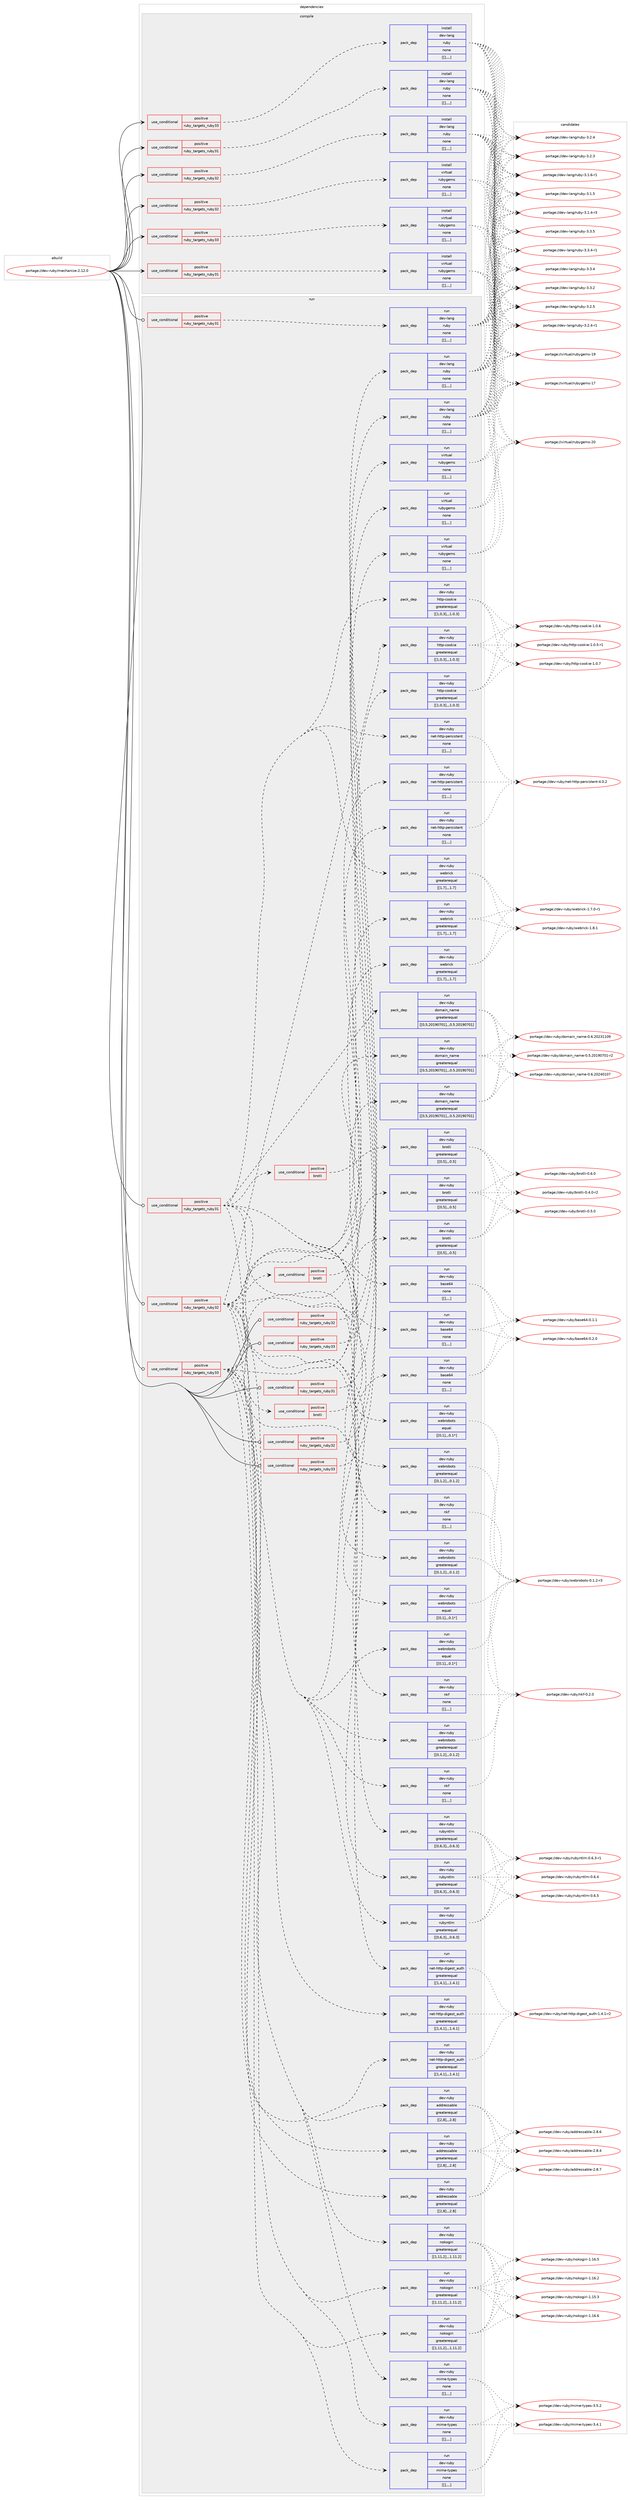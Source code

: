 digraph prolog {

# *************
# Graph options
# *************

newrank=true;
concentrate=true;
compound=true;
graph [rankdir=LR,fontname=Helvetica,fontsize=10,ranksep=1.5];#, ranksep=2.5, nodesep=0.2];
edge  [arrowhead=vee];
node  [fontname=Helvetica,fontsize=10];

# **********
# The ebuild
# **********

subgraph cluster_leftcol {
color=gray;
label=<<i>ebuild</i>>;
id [label="portage://dev-ruby/mechanize-2.12.0", color=red, width=4, href="../dev-ruby/mechanize-2.12.0.svg"];
}

# ****************
# The dependencies
# ****************

subgraph cluster_midcol {
color=gray;
label=<<i>dependencies</i>>;
subgraph cluster_compile {
fillcolor="#eeeeee";
style=filled;
label=<<i>compile</i>>;
subgraph cond51643 {
dependency192034 [label=<<TABLE BORDER="0" CELLBORDER="1" CELLSPACING="0" CELLPADDING="4"><TR><TD ROWSPAN="3" CELLPADDING="10">use_conditional</TD></TR><TR><TD>positive</TD></TR><TR><TD>ruby_targets_ruby31</TD></TR></TABLE>>, shape=none, color=red];
subgraph pack139059 {
dependency192035 [label=<<TABLE BORDER="0" CELLBORDER="1" CELLSPACING="0" CELLPADDING="4" WIDTH="220"><TR><TD ROWSPAN="6" CELLPADDING="30">pack_dep</TD></TR><TR><TD WIDTH="110">install</TD></TR><TR><TD>dev-lang</TD></TR><TR><TD>ruby</TD></TR><TR><TD>none</TD></TR><TR><TD>[[],,,,]</TD></TR></TABLE>>, shape=none, color=blue];
}
dependency192034:e -> dependency192035:w [weight=20,style="dashed",arrowhead="vee"];
}
id:e -> dependency192034:w [weight=20,style="solid",arrowhead="vee"];
subgraph cond51644 {
dependency192036 [label=<<TABLE BORDER="0" CELLBORDER="1" CELLSPACING="0" CELLPADDING="4"><TR><TD ROWSPAN="3" CELLPADDING="10">use_conditional</TD></TR><TR><TD>positive</TD></TR><TR><TD>ruby_targets_ruby31</TD></TR></TABLE>>, shape=none, color=red];
subgraph pack139060 {
dependency192037 [label=<<TABLE BORDER="0" CELLBORDER="1" CELLSPACING="0" CELLPADDING="4" WIDTH="220"><TR><TD ROWSPAN="6" CELLPADDING="30">pack_dep</TD></TR><TR><TD WIDTH="110">install</TD></TR><TR><TD>virtual</TD></TR><TR><TD>rubygems</TD></TR><TR><TD>none</TD></TR><TR><TD>[[],,,,]</TD></TR></TABLE>>, shape=none, color=blue];
}
dependency192036:e -> dependency192037:w [weight=20,style="dashed",arrowhead="vee"];
}
id:e -> dependency192036:w [weight=20,style="solid",arrowhead="vee"];
subgraph cond51645 {
dependency192038 [label=<<TABLE BORDER="0" CELLBORDER="1" CELLSPACING="0" CELLPADDING="4"><TR><TD ROWSPAN="3" CELLPADDING="10">use_conditional</TD></TR><TR><TD>positive</TD></TR><TR><TD>ruby_targets_ruby32</TD></TR></TABLE>>, shape=none, color=red];
subgraph pack139061 {
dependency192039 [label=<<TABLE BORDER="0" CELLBORDER="1" CELLSPACING="0" CELLPADDING="4" WIDTH="220"><TR><TD ROWSPAN="6" CELLPADDING="30">pack_dep</TD></TR><TR><TD WIDTH="110">install</TD></TR><TR><TD>dev-lang</TD></TR><TR><TD>ruby</TD></TR><TR><TD>none</TD></TR><TR><TD>[[],,,,]</TD></TR></TABLE>>, shape=none, color=blue];
}
dependency192038:e -> dependency192039:w [weight=20,style="dashed",arrowhead="vee"];
}
id:e -> dependency192038:w [weight=20,style="solid",arrowhead="vee"];
subgraph cond51646 {
dependency192040 [label=<<TABLE BORDER="0" CELLBORDER="1" CELLSPACING="0" CELLPADDING="4"><TR><TD ROWSPAN="3" CELLPADDING="10">use_conditional</TD></TR><TR><TD>positive</TD></TR><TR><TD>ruby_targets_ruby32</TD></TR></TABLE>>, shape=none, color=red];
subgraph pack139062 {
dependency192041 [label=<<TABLE BORDER="0" CELLBORDER="1" CELLSPACING="0" CELLPADDING="4" WIDTH="220"><TR><TD ROWSPAN="6" CELLPADDING="30">pack_dep</TD></TR><TR><TD WIDTH="110">install</TD></TR><TR><TD>virtual</TD></TR><TR><TD>rubygems</TD></TR><TR><TD>none</TD></TR><TR><TD>[[],,,,]</TD></TR></TABLE>>, shape=none, color=blue];
}
dependency192040:e -> dependency192041:w [weight=20,style="dashed",arrowhead="vee"];
}
id:e -> dependency192040:w [weight=20,style="solid",arrowhead="vee"];
subgraph cond51647 {
dependency192042 [label=<<TABLE BORDER="0" CELLBORDER="1" CELLSPACING="0" CELLPADDING="4"><TR><TD ROWSPAN="3" CELLPADDING="10">use_conditional</TD></TR><TR><TD>positive</TD></TR><TR><TD>ruby_targets_ruby33</TD></TR></TABLE>>, shape=none, color=red];
subgraph pack139063 {
dependency192043 [label=<<TABLE BORDER="0" CELLBORDER="1" CELLSPACING="0" CELLPADDING="4" WIDTH="220"><TR><TD ROWSPAN="6" CELLPADDING="30">pack_dep</TD></TR><TR><TD WIDTH="110">install</TD></TR><TR><TD>dev-lang</TD></TR><TR><TD>ruby</TD></TR><TR><TD>none</TD></TR><TR><TD>[[],,,,]</TD></TR></TABLE>>, shape=none, color=blue];
}
dependency192042:e -> dependency192043:w [weight=20,style="dashed",arrowhead="vee"];
}
id:e -> dependency192042:w [weight=20,style="solid",arrowhead="vee"];
subgraph cond51648 {
dependency192044 [label=<<TABLE BORDER="0" CELLBORDER="1" CELLSPACING="0" CELLPADDING="4"><TR><TD ROWSPAN="3" CELLPADDING="10">use_conditional</TD></TR><TR><TD>positive</TD></TR><TR><TD>ruby_targets_ruby33</TD></TR></TABLE>>, shape=none, color=red];
subgraph pack139064 {
dependency192045 [label=<<TABLE BORDER="0" CELLBORDER="1" CELLSPACING="0" CELLPADDING="4" WIDTH="220"><TR><TD ROWSPAN="6" CELLPADDING="30">pack_dep</TD></TR><TR><TD WIDTH="110">install</TD></TR><TR><TD>virtual</TD></TR><TR><TD>rubygems</TD></TR><TR><TD>none</TD></TR><TR><TD>[[],,,,]</TD></TR></TABLE>>, shape=none, color=blue];
}
dependency192044:e -> dependency192045:w [weight=20,style="dashed",arrowhead="vee"];
}
id:e -> dependency192044:w [weight=20,style="solid",arrowhead="vee"];
}
subgraph cluster_compileandrun {
fillcolor="#eeeeee";
style=filled;
label=<<i>compile and run</i>>;
}
subgraph cluster_run {
fillcolor="#eeeeee";
style=filled;
label=<<i>run</i>>;
subgraph cond51649 {
dependency192046 [label=<<TABLE BORDER="0" CELLBORDER="1" CELLSPACING="0" CELLPADDING="4"><TR><TD ROWSPAN="3" CELLPADDING="10">use_conditional</TD></TR><TR><TD>positive</TD></TR><TR><TD>ruby_targets_ruby31</TD></TR></TABLE>>, shape=none, color=red];
subgraph pack139065 {
dependency192047 [label=<<TABLE BORDER="0" CELLBORDER="1" CELLSPACING="0" CELLPADDING="4" WIDTH="220"><TR><TD ROWSPAN="6" CELLPADDING="30">pack_dep</TD></TR><TR><TD WIDTH="110">run</TD></TR><TR><TD>dev-lang</TD></TR><TR><TD>ruby</TD></TR><TR><TD>none</TD></TR><TR><TD>[[],,,,]</TD></TR></TABLE>>, shape=none, color=blue];
}
dependency192046:e -> dependency192047:w [weight=20,style="dashed",arrowhead="vee"];
}
id:e -> dependency192046:w [weight=20,style="solid",arrowhead="odot"];
subgraph cond51650 {
dependency192048 [label=<<TABLE BORDER="0" CELLBORDER="1" CELLSPACING="0" CELLPADDING="4"><TR><TD ROWSPAN="3" CELLPADDING="10">use_conditional</TD></TR><TR><TD>positive</TD></TR><TR><TD>ruby_targets_ruby31</TD></TR></TABLE>>, shape=none, color=red];
subgraph pack139066 {
dependency192049 [label=<<TABLE BORDER="0" CELLBORDER="1" CELLSPACING="0" CELLPADDING="4" WIDTH="220"><TR><TD ROWSPAN="6" CELLPADDING="30">pack_dep</TD></TR><TR><TD WIDTH="110">run</TD></TR><TR><TD>dev-ruby</TD></TR><TR><TD>addressable</TD></TR><TR><TD>greaterequal</TD></TR><TR><TD>[[2,8],,,2.8]</TD></TR></TABLE>>, shape=none, color=blue];
}
dependency192048:e -> dependency192049:w [weight=20,style="dashed",arrowhead="vee"];
subgraph pack139067 {
dependency192050 [label=<<TABLE BORDER="0" CELLBORDER="1" CELLSPACING="0" CELLPADDING="4" WIDTH="220"><TR><TD ROWSPAN="6" CELLPADDING="30">pack_dep</TD></TR><TR><TD WIDTH="110">run</TD></TR><TR><TD>dev-ruby</TD></TR><TR><TD>base64</TD></TR><TR><TD>none</TD></TR><TR><TD>[[],,,,]</TD></TR></TABLE>>, shape=none, color=blue];
}
dependency192048:e -> dependency192050:w [weight=20,style="dashed",arrowhead="vee"];
subgraph pack139068 {
dependency192051 [label=<<TABLE BORDER="0" CELLBORDER="1" CELLSPACING="0" CELLPADDING="4" WIDTH="220"><TR><TD ROWSPAN="6" CELLPADDING="30">pack_dep</TD></TR><TR><TD WIDTH="110">run</TD></TR><TR><TD>dev-ruby</TD></TR><TR><TD>domain_name</TD></TR><TR><TD>greaterequal</TD></TR><TR><TD>[[0,5,20190701],,,0.5.20190701]</TD></TR></TABLE>>, shape=none, color=blue];
}
dependency192048:e -> dependency192051:w [weight=20,style="dashed",arrowhead="vee"];
subgraph pack139069 {
dependency192052 [label=<<TABLE BORDER="0" CELLBORDER="1" CELLSPACING="0" CELLPADDING="4" WIDTH="220"><TR><TD ROWSPAN="6" CELLPADDING="30">pack_dep</TD></TR><TR><TD WIDTH="110">run</TD></TR><TR><TD>dev-ruby</TD></TR><TR><TD>http-cookie</TD></TR><TR><TD>greaterequal</TD></TR><TR><TD>[[1,0,3],,,1.0.3]</TD></TR></TABLE>>, shape=none, color=blue];
}
dependency192048:e -> dependency192052:w [weight=20,style="dashed",arrowhead="vee"];
subgraph pack139070 {
dependency192053 [label=<<TABLE BORDER="0" CELLBORDER="1" CELLSPACING="0" CELLPADDING="4" WIDTH="220"><TR><TD ROWSPAN="6" CELLPADDING="30">pack_dep</TD></TR><TR><TD WIDTH="110">run</TD></TR><TR><TD>dev-ruby</TD></TR><TR><TD>mime-types</TD></TR><TR><TD>none</TD></TR><TR><TD>[[],,,,]</TD></TR></TABLE>>, shape=none, color=blue];
}
dependency192048:e -> dependency192053:w [weight=20,style="dashed",arrowhead="vee"];
subgraph pack139071 {
dependency192054 [label=<<TABLE BORDER="0" CELLBORDER="1" CELLSPACING="0" CELLPADDING="4" WIDTH="220"><TR><TD ROWSPAN="6" CELLPADDING="30">pack_dep</TD></TR><TR><TD WIDTH="110">run</TD></TR><TR><TD>dev-ruby</TD></TR><TR><TD>net-http-digest_auth</TD></TR><TR><TD>greaterequal</TD></TR><TR><TD>[[1,4,1],,,1.4.1]</TD></TR></TABLE>>, shape=none, color=blue];
}
dependency192048:e -> dependency192054:w [weight=20,style="dashed",arrowhead="vee"];
subgraph pack139072 {
dependency192055 [label=<<TABLE BORDER="0" CELLBORDER="1" CELLSPACING="0" CELLPADDING="4" WIDTH="220"><TR><TD ROWSPAN="6" CELLPADDING="30">pack_dep</TD></TR><TR><TD WIDTH="110">run</TD></TR><TR><TD>dev-ruby</TD></TR><TR><TD>net-http-persistent</TD></TR><TR><TD>none</TD></TR><TR><TD>[[],,,,]</TD></TR></TABLE>>, shape=none, color=blue];
}
dependency192048:e -> dependency192055:w [weight=20,style="dashed",arrowhead="vee"];
subgraph pack139073 {
dependency192056 [label=<<TABLE BORDER="0" CELLBORDER="1" CELLSPACING="0" CELLPADDING="4" WIDTH="220"><TR><TD ROWSPAN="6" CELLPADDING="30">pack_dep</TD></TR><TR><TD WIDTH="110">run</TD></TR><TR><TD>dev-ruby</TD></TR><TR><TD>nkf</TD></TR><TR><TD>none</TD></TR><TR><TD>[[],,,,]</TD></TR></TABLE>>, shape=none, color=blue];
}
dependency192048:e -> dependency192056:w [weight=20,style="dashed",arrowhead="vee"];
subgraph pack139074 {
dependency192057 [label=<<TABLE BORDER="0" CELLBORDER="1" CELLSPACING="0" CELLPADDING="4" WIDTH="220"><TR><TD ROWSPAN="6" CELLPADDING="30">pack_dep</TD></TR><TR><TD WIDTH="110">run</TD></TR><TR><TD>dev-ruby</TD></TR><TR><TD>nokogiri</TD></TR><TR><TD>greaterequal</TD></TR><TR><TD>[[1,11,2],,,1.11.2]</TD></TR></TABLE>>, shape=none, color=blue];
}
dependency192048:e -> dependency192057:w [weight=20,style="dashed",arrowhead="vee"];
subgraph pack139075 {
dependency192058 [label=<<TABLE BORDER="0" CELLBORDER="1" CELLSPACING="0" CELLPADDING="4" WIDTH="220"><TR><TD ROWSPAN="6" CELLPADDING="30">pack_dep</TD></TR><TR><TD WIDTH="110">run</TD></TR><TR><TD>dev-ruby</TD></TR><TR><TD>rubyntlm</TD></TR><TR><TD>greaterequal</TD></TR><TR><TD>[[0,6,3],,,0.6.3]</TD></TR></TABLE>>, shape=none, color=blue];
}
dependency192048:e -> dependency192058:w [weight=20,style="dashed",arrowhead="vee"];
subgraph pack139076 {
dependency192059 [label=<<TABLE BORDER="0" CELLBORDER="1" CELLSPACING="0" CELLPADDING="4" WIDTH="220"><TR><TD ROWSPAN="6" CELLPADDING="30">pack_dep</TD></TR><TR><TD WIDTH="110">run</TD></TR><TR><TD>dev-ruby</TD></TR><TR><TD>webrick</TD></TR><TR><TD>greaterequal</TD></TR><TR><TD>[[1,7],,,1.7]</TD></TR></TABLE>>, shape=none, color=blue];
}
dependency192048:e -> dependency192059:w [weight=20,style="dashed",arrowhead="vee"];
subgraph pack139077 {
dependency192060 [label=<<TABLE BORDER="0" CELLBORDER="1" CELLSPACING="0" CELLPADDING="4" WIDTH="220"><TR><TD ROWSPAN="6" CELLPADDING="30">pack_dep</TD></TR><TR><TD WIDTH="110">run</TD></TR><TR><TD>dev-ruby</TD></TR><TR><TD>webrobots</TD></TR><TR><TD>greaterequal</TD></TR><TR><TD>[[0,1,2],,,0.1.2]</TD></TR></TABLE>>, shape=none, color=blue];
}
dependency192048:e -> dependency192060:w [weight=20,style="dashed",arrowhead="vee"];
subgraph pack139078 {
dependency192061 [label=<<TABLE BORDER="0" CELLBORDER="1" CELLSPACING="0" CELLPADDING="4" WIDTH="220"><TR><TD ROWSPAN="6" CELLPADDING="30">pack_dep</TD></TR><TR><TD WIDTH="110">run</TD></TR><TR><TD>dev-ruby</TD></TR><TR><TD>webrobots</TD></TR><TR><TD>equal</TD></TR><TR><TD>[[0,1],,,0.1*]</TD></TR></TABLE>>, shape=none, color=blue];
}
dependency192048:e -> dependency192061:w [weight=20,style="dashed",arrowhead="vee"];
subgraph cond51651 {
dependency192062 [label=<<TABLE BORDER="0" CELLBORDER="1" CELLSPACING="0" CELLPADDING="4"><TR><TD ROWSPAN="3" CELLPADDING="10">use_conditional</TD></TR><TR><TD>positive</TD></TR><TR><TD>brotli</TD></TR></TABLE>>, shape=none, color=red];
subgraph pack139079 {
dependency192063 [label=<<TABLE BORDER="0" CELLBORDER="1" CELLSPACING="0" CELLPADDING="4" WIDTH="220"><TR><TD ROWSPAN="6" CELLPADDING="30">pack_dep</TD></TR><TR><TD WIDTH="110">run</TD></TR><TR><TD>dev-ruby</TD></TR><TR><TD>brotli</TD></TR><TR><TD>greaterequal</TD></TR><TR><TD>[[0,5],,,0.5]</TD></TR></TABLE>>, shape=none, color=blue];
}
dependency192062:e -> dependency192063:w [weight=20,style="dashed",arrowhead="vee"];
}
dependency192048:e -> dependency192062:w [weight=20,style="dashed",arrowhead="vee"];
}
id:e -> dependency192048:w [weight=20,style="solid",arrowhead="odot"];
subgraph cond51652 {
dependency192064 [label=<<TABLE BORDER="0" CELLBORDER="1" CELLSPACING="0" CELLPADDING="4"><TR><TD ROWSPAN="3" CELLPADDING="10">use_conditional</TD></TR><TR><TD>positive</TD></TR><TR><TD>ruby_targets_ruby31</TD></TR></TABLE>>, shape=none, color=red];
subgraph pack139080 {
dependency192065 [label=<<TABLE BORDER="0" CELLBORDER="1" CELLSPACING="0" CELLPADDING="4" WIDTH="220"><TR><TD ROWSPAN="6" CELLPADDING="30">pack_dep</TD></TR><TR><TD WIDTH="110">run</TD></TR><TR><TD>virtual</TD></TR><TR><TD>rubygems</TD></TR><TR><TD>none</TD></TR><TR><TD>[[],,,,]</TD></TR></TABLE>>, shape=none, color=blue];
}
dependency192064:e -> dependency192065:w [weight=20,style="dashed",arrowhead="vee"];
}
id:e -> dependency192064:w [weight=20,style="solid",arrowhead="odot"];
subgraph cond51653 {
dependency192066 [label=<<TABLE BORDER="0" CELLBORDER="1" CELLSPACING="0" CELLPADDING="4"><TR><TD ROWSPAN="3" CELLPADDING="10">use_conditional</TD></TR><TR><TD>positive</TD></TR><TR><TD>ruby_targets_ruby32</TD></TR></TABLE>>, shape=none, color=red];
subgraph pack139081 {
dependency192067 [label=<<TABLE BORDER="0" CELLBORDER="1" CELLSPACING="0" CELLPADDING="4" WIDTH="220"><TR><TD ROWSPAN="6" CELLPADDING="30">pack_dep</TD></TR><TR><TD WIDTH="110">run</TD></TR><TR><TD>dev-lang</TD></TR><TR><TD>ruby</TD></TR><TR><TD>none</TD></TR><TR><TD>[[],,,,]</TD></TR></TABLE>>, shape=none, color=blue];
}
dependency192066:e -> dependency192067:w [weight=20,style="dashed",arrowhead="vee"];
}
id:e -> dependency192066:w [weight=20,style="solid",arrowhead="odot"];
subgraph cond51654 {
dependency192068 [label=<<TABLE BORDER="0" CELLBORDER="1" CELLSPACING="0" CELLPADDING="4"><TR><TD ROWSPAN="3" CELLPADDING="10">use_conditional</TD></TR><TR><TD>positive</TD></TR><TR><TD>ruby_targets_ruby32</TD></TR></TABLE>>, shape=none, color=red];
subgraph pack139082 {
dependency192069 [label=<<TABLE BORDER="0" CELLBORDER="1" CELLSPACING="0" CELLPADDING="4" WIDTH="220"><TR><TD ROWSPAN="6" CELLPADDING="30">pack_dep</TD></TR><TR><TD WIDTH="110">run</TD></TR><TR><TD>dev-ruby</TD></TR><TR><TD>addressable</TD></TR><TR><TD>greaterequal</TD></TR><TR><TD>[[2,8],,,2.8]</TD></TR></TABLE>>, shape=none, color=blue];
}
dependency192068:e -> dependency192069:w [weight=20,style="dashed",arrowhead="vee"];
subgraph pack139083 {
dependency192070 [label=<<TABLE BORDER="0" CELLBORDER="1" CELLSPACING="0" CELLPADDING="4" WIDTH="220"><TR><TD ROWSPAN="6" CELLPADDING="30">pack_dep</TD></TR><TR><TD WIDTH="110">run</TD></TR><TR><TD>dev-ruby</TD></TR><TR><TD>base64</TD></TR><TR><TD>none</TD></TR><TR><TD>[[],,,,]</TD></TR></TABLE>>, shape=none, color=blue];
}
dependency192068:e -> dependency192070:w [weight=20,style="dashed",arrowhead="vee"];
subgraph pack139084 {
dependency192071 [label=<<TABLE BORDER="0" CELLBORDER="1" CELLSPACING="0" CELLPADDING="4" WIDTH="220"><TR><TD ROWSPAN="6" CELLPADDING="30">pack_dep</TD></TR><TR><TD WIDTH="110">run</TD></TR><TR><TD>dev-ruby</TD></TR><TR><TD>domain_name</TD></TR><TR><TD>greaterequal</TD></TR><TR><TD>[[0,5,20190701],,,0.5.20190701]</TD></TR></TABLE>>, shape=none, color=blue];
}
dependency192068:e -> dependency192071:w [weight=20,style="dashed",arrowhead="vee"];
subgraph pack139085 {
dependency192072 [label=<<TABLE BORDER="0" CELLBORDER="1" CELLSPACING="0" CELLPADDING="4" WIDTH="220"><TR><TD ROWSPAN="6" CELLPADDING="30">pack_dep</TD></TR><TR><TD WIDTH="110">run</TD></TR><TR><TD>dev-ruby</TD></TR><TR><TD>http-cookie</TD></TR><TR><TD>greaterequal</TD></TR><TR><TD>[[1,0,3],,,1.0.3]</TD></TR></TABLE>>, shape=none, color=blue];
}
dependency192068:e -> dependency192072:w [weight=20,style="dashed",arrowhead="vee"];
subgraph pack139086 {
dependency192073 [label=<<TABLE BORDER="0" CELLBORDER="1" CELLSPACING="0" CELLPADDING="4" WIDTH="220"><TR><TD ROWSPAN="6" CELLPADDING="30">pack_dep</TD></TR><TR><TD WIDTH="110">run</TD></TR><TR><TD>dev-ruby</TD></TR><TR><TD>mime-types</TD></TR><TR><TD>none</TD></TR><TR><TD>[[],,,,]</TD></TR></TABLE>>, shape=none, color=blue];
}
dependency192068:e -> dependency192073:w [weight=20,style="dashed",arrowhead="vee"];
subgraph pack139087 {
dependency192074 [label=<<TABLE BORDER="0" CELLBORDER="1" CELLSPACING="0" CELLPADDING="4" WIDTH="220"><TR><TD ROWSPAN="6" CELLPADDING="30">pack_dep</TD></TR><TR><TD WIDTH="110">run</TD></TR><TR><TD>dev-ruby</TD></TR><TR><TD>net-http-digest_auth</TD></TR><TR><TD>greaterequal</TD></TR><TR><TD>[[1,4,1],,,1.4.1]</TD></TR></TABLE>>, shape=none, color=blue];
}
dependency192068:e -> dependency192074:w [weight=20,style="dashed",arrowhead="vee"];
subgraph pack139088 {
dependency192075 [label=<<TABLE BORDER="0" CELLBORDER="1" CELLSPACING="0" CELLPADDING="4" WIDTH="220"><TR><TD ROWSPAN="6" CELLPADDING="30">pack_dep</TD></TR><TR><TD WIDTH="110">run</TD></TR><TR><TD>dev-ruby</TD></TR><TR><TD>net-http-persistent</TD></TR><TR><TD>none</TD></TR><TR><TD>[[],,,,]</TD></TR></TABLE>>, shape=none, color=blue];
}
dependency192068:e -> dependency192075:w [weight=20,style="dashed",arrowhead="vee"];
subgraph pack139089 {
dependency192076 [label=<<TABLE BORDER="0" CELLBORDER="1" CELLSPACING="0" CELLPADDING="4" WIDTH="220"><TR><TD ROWSPAN="6" CELLPADDING="30">pack_dep</TD></TR><TR><TD WIDTH="110">run</TD></TR><TR><TD>dev-ruby</TD></TR><TR><TD>nkf</TD></TR><TR><TD>none</TD></TR><TR><TD>[[],,,,]</TD></TR></TABLE>>, shape=none, color=blue];
}
dependency192068:e -> dependency192076:w [weight=20,style="dashed",arrowhead="vee"];
subgraph pack139090 {
dependency192077 [label=<<TABLE BORDER="0" CELLBORDER="1" CELLSPACING="0" CELLPADDING="4" WIDTH="220"><TR><TD ROWSPAN="6" CELLPADDING="30">pack_dep</TD></TR><TR><TD WIDTH="110">run</TD></TR><TR><TD>dev-ruby</TD></TR><TR><TD>nokogiri</TD></TR><TR><TD>greaterequal</TD></TR><TR><TD>[[1,11,2],,,1.11.2]</TD></TR></TABLE>>, shape=none, color=blue];
}
dependency192068:e -> dependency192077:w [weight=20,style="dashed",arrowhead="vee"];
subgraph pack139091 {
dependency192078 [label=<<TABLE BORDER="0" CELLBORDER="1" CELLSPACING="0" CELLPADDING="4" WIDTH="220"><TR><TD ROWSPAN="6" CELLPADDING="30">pack_dep</TD></TR><TR><TD WIDTH="110">run</TD></TR><TR><TD>dev-ruby</TD></TR><TR><TD>rubyntlm</TD></TR><TR><TD>greaterequal</TD></TR><TR><TD>[[0,6,3],,,0.6.3]</TD></TR></TABLE>>, shape=none, color=blue];
}
dependency192068:e -> dependency192078:w [weight=20,style="dashed",arrowhead="vee"];
subgraph pack139092 {
dependency192079 [label=<<TABLE BORDER="0" CELLBORDER="1" CELLSPACING="0" CELLPADDING="4" WIDTH="220"><TR><TD ROWSPAN="6" CELLPADDING="30">pack_dep</TD></TR><TR><TD WIDTH="110">run</TD></TR><TR><TD>dev-ruby</TD></TR><TR><TD>webrick</TD></TR><TR><TD>greaterequal</TD></TR><TR><TD>[[1,7],,,1.7]</TD></TR></TABLE>>, shape=none, color=blue];
}
dependency192068:e -> dependency192079:w [weight=20,style="dashed",arrowhead="vee"];
subgraph pack139093 {
dependency192080 [label=<<TABLE BORDER="0" CELLBORDER="1" CELLSPACING="0" CELLPADDING="4" WIDTH="220"><TR><TD ROWSPAN="6" CELLPADDING="30">pack_dep</TD></TR><TR><TD WIDTH="110">run</TD></TR><TR><TD>dev-ruby</TD></TR><TR><TD>webrobots</TD></TR><TR><TD>greaterequal</TD></TR><TR><TD>[[0,1,2],,,0.1.2]</TD></TR></TABLE>>, shape=none, color=blue];
}
dependency192068:e -> dependency192080:w [weight=20,style="dashed",arrowhead="vee"];
subgraph pack139094 {
dependency192081 [label=<<TABLE BORDER="0" CELLBORDER="1" CELLSPACING="0" CELLPADDING="4" WIDTH="220"><TR><TD ROWSPAN="6" CELLPADDING="30">pack_dep</TD></TR><TR><TD WIDTH="110">run</TD></TR><TR><TD>dev-ruby</TD></TR><TR><TD>webrobots</TD></TR><TR><TD>equal</TD></TR><TR><TD>[[0,1],,,0.1*]</TD></TR></TABLE>>, shape=none, color=blue];
}
dependency192068:e -> dependency192081:w [weight=20,style="dashed",arrowhead="vee"];
subgraph cond51655 {
dependency192082 [label=<<TABLE BORDER="0" CELLBORDER="1" CELLSPACING="0" CELLPADDING="4"><TR><TD ROWSPAN="3" CELLPADDING="10">use_conditional</TD></TR><TR><TD>positive</TD></TR><TR><TD>brotli</TD></TR></TABLE>>, shape=none, color=red];
subgraph pack139095 {
dependency192083 [label=<<TABLE BORDER="0" CELLBORDER="1" CELLSPACING="0" CELLPADDING="4" WIDTH="220"><TR><TD ROWSPAN="6" CELLPADDING="30">pack_dep</TD></TR><TR><TD WIDTH="110">run</TD></TR><TR><TD>dev-ruby</TD></TR><TR><TD>brotli</TD></TR><TR><TD>greaterequal</TD></TR><TR><TD>[[0,5],,,0.5]</TD></TR></TABLE>>, shape=none, color=blue];
}
dependency192082:e -> dependency192083:w [weight=20,style="dashed",arrowhead="vee"];
}
dependency192068:e -> dependency192082:w [weight=20,style="dashed",arrowhead="vee"];
}
id:e -> dependency192068:w [weight=20,style="solid",arrowhead="odot"];
subgraph cond51656 {
dependency192084 [label=<<TABLE BORDER="0" CELLBORDER="1" CELLSPACING="0" CELLPADDING="4"><TR><TD ROWSPAN="3" CELLPADDING="10">use_conditional</TD></TR><TR><TD>positive</TD></TR><TR><TD>ruby_targets_ruby32</TD></TR></TABLE>>, shape=none, color=red];
subgraph pack139096 {
dependency192085 [label=<<TABLE BORDER="0" CELLBORDER="1" CELLSPACING="0" CELLPADDING="4" WIDTH="220"><TR><TD ROWSPAN="6" CELLPADDING="30">pack_dep</TD></TR><TR><TD WIDTH="110">run</TD></TR><TR><TD>virtual</TD></TR><TR><TD>rubygems</TD></TR><TR><TD>none</TD></TR><TR><TD>[[],,,,]</TD></TR></TABLE>>, shape=none, color=blue];
}
dependency192084:e -> dependency192085:w [weight=20,style="dashed",arrowhead="vee"];
}
id:e -> dependency192084:w [weight=20,style="solid",arrowhead="odot"];
subgraph cond51657 {
dependency192086 [label=<<TABLE BORDER="0" CELLBORDER="1" CELLSPACING="0" CELLPADDING="4"><TR><TD ROWSPAN="3" CELLPADDING="10">use_conditional</TD></TR><TR><TD>positive</TD></TR><TR><TD>ruby_targets_ruby33</TD></TR></TABLE>>, shape=none, color=red];
subgraph pack139097 {
dependency192087 [label=<<TABLE BORDER="0" CELLBORDER="1" CELLSPACING="0" CELLPADDING="4" WIDTH="220"><TR><TD ROWSPAN="6" CELLPADDING="30">pack_dep</TD></TR><TR><TD WIDTH="110">run</TD></TR><TR><TD>dev-lang</TD></TR><TR><TD>ruby</TD></TR><TR><TD>none</TD></TR><TR><TD>[[],,,,]</TD></TR></TABLE>>, shape=none, color=blue];
}
dependency192086:e -> dependency192087:w [weight=20,style="dashed",arrowhead="vee"];
}
id:e -> dependency192086:w [weight=20,style="solid",arrowhead="odot"];
subgraph cond51658 {
dependency192088 [label=<<TABLE BORDER="0" CELLBORDER="1" CELLSPACING="0" CELLPADDING="4"><TR><TD ROWSPAN="3" CELLPADDING="10">use_conditional</TD></TR><TR><TD>positive</TD></TR><TR><TD>ruby_targets_ruby33</TD></TR></TABLE>>, shape=none, color=red];
subgraph pack139098 {
dependency192089 [label=<<TABLE BORDER="0" CELLBORDER="1" CELLSPACING="0" CELLPADDING="4" WIDTH="220"><TR><TD ROWSPAN="6" CELLPADDING="30">pack_dep</TD></TR><TR><TD WIDTH="110">run</TD></TR><TR><TD>dev-ruby</TD></TR><TR><TD>addressable</TD></TR><TR><TD>greaterequal</TD></TR><TR><TD>[[2,8],,,2.8]</TD></TR></TABLE>>, shape=none, color=blue];
}
dependency192088:e -> dependency192089:w [weight=20,style="dashed",arrowhead="vee"];
subgraph pack139099 {
dependency192090 [label=<<TABLE BORDER="0" CELLBORDER="1" CELLSPACING="0" CELLPADDING="4" WIDTH="220"><TR><TD ROWSPAN="6" CELLPADDING="30">pack_dep</TD></TR><TR><TD WIDTH="110">run</TD></TR><TR><TD>dev-ruby</TD></TR><TR><TD>base64</TD></TR><TR><TD>none</TD></TR><TR><TD>[[],,,,]</TD></TR></TABLE>>, shape=none, color=blue];
}
dependency192088:e -> dependency192090:w [weight=20,style="dashed",arrowhead="vee"];
subgraph pack139100 {
dependency192091 [label=<<TABLE BORDER="0" CELLBORDER="1" CELLSPACING="0" CELLPADDING="4" WIDTH="220"><TR><TD ROWSPAN="6" CELLPADDING="30">pack_dep</TD></TR><TR><TD WIDTH="110">run</TD></TR><TR><TD>dev-ruby</TD></TR><TR><TD>domain_name</TD></TR><TR><TD>greaterequal</TD></TR><TR><TD>[[0,5,20190701],,,0.5.20190701]</TD></TR></TABLE>>, shape=none, color=blue];
}
dependency192088:e -> dependency192091:w [weight=20,style="dashed",arrowhead="vee"];
subgraph pack139101 {
dependency192092 [label=<<TABLE BORDER="0" CELLBORDER="1" CELLSPACING="0" CELLPADDING="4" WIDTH="220"><TR><TD ROWSPAN="6" CELLPADDING="30">pack_dep</TD></TR><TR><TD WIDTH="110">run</TD></TR><TR><TD>dev-ruby</TD></TR><TR><TD>http-cookie</TD></TR><TR><TD>greaterequal</TD></TR><TR><TD>[[1,0,3],,,1.0.3]</TD></TR></TABLE>>, shape=none, color=blue];
}
dependency192088:e -> dependency192092:w [weight=20,style="dashed",arrowhead="vee"];
subgraph pack139102 {
dependency192093 [label=<<TABLE BORDER="0" CELLBORDER="1" CELLSPACING="0" CELLPADDING="4" WIDTH="220"><TR><TD ROWSPAN="6" CELLPADDING="30">pack_dep</TD></TR><TR><TD WIDTH="110">run</TD></TR><TR><TD>dev-ruby</TD></TR><TR><TD>mime-types</TD></TR><TR><TD>none</TD></TR><TR><TD>[[],,,,]</TD></TR></TABLE>>, shape=none, color=blue];
}
dependency192088:e -> dependency192093:w [weight=20,style="dashed",arrowhead="vee"];
subgraph pack139103 {
dependency192094 [label=<<TABLE BORDER="0" CELLBORDER="1" CELLSPACING="0" CELLPADDING="4" WIDTH="220"><TR><TD ROWSPAN="6" CELLPADDING="30">pack_dep</TD></TR><TR><TD WIDTH="110">run</TD></TR><TR><TD>dev-ruby</TD></TR><TR><TD>net-http-digest_auth</TD></TR><TR><TD>greaterequal</TD></TR><TR><TD>[[1,4,1],,,1.4.1]</TD></TR></TABLE>>, shape=none, color=blue];
}
dependency192088:e -> dependency192094:w [weight=20,style="dashed",arrowhead="vee"];
subgraph pack139104 {
dependency192095 [label=<<TABLE BORDER="0" CELLBORDER="1" CELLSPACING="0" CELLPADDING="4" WIDTH="220"><TR><TD ROWSPAN="6" CELLPADDING="30">pack_dep</TD></TR><TR><TD WIDTH="110">run</TD></TR><TR><TD>dev-ruby</TD></TR><TR><TD>net-http-persistent</TD></TR><TR><TD>none</TD></TR><TR><TD>[[],,,,]</TD></TR></TABLE>>, shape=none, color=blue];
}
dependency192088:e -> dependency192095:w [weight=20,style="dashed",arrowhead="vee"];
subgraph pack139105 {
dependency192096 [label=<<TABLE BORDER="0" CELLBORDER="1" CELLSPACING="0" CELLPADDING="4" WIDTH="220"><TR><TD ROWSPAN="6" CELLPADDING="30">pack_dep</TD></TR><TR><TD WIDTH="110">run</TD></TR><TR><TD>dev-ruby</TD></TR><TR><TD>nkf</TD></TR><TR><TD>none</TD></TR><TR><TD>[[],,,,]</TD></TR></TABLE>>, shape=none, color=blue];
}
dependency192088:e -> dependency192096:w [weight=20,style="dashed",arrowhead="vee"];
subgraph pack139106 {
dependency192097 [label=<<TABLE BORDER="0" CELLBORDER="1" CELLSPACING="0" CELLPADDING="4" WIDTH="220"><TR><TD ROWSPAN="6" CELLPADDING="30">pack_dep</TD></TR><TR><TD WIDTH="110">run</TD></TR><TR><TD>dev-ruby</TD></TR><TR><TD>nokogiri</TD></TR><TR><TD>greaterequal</TD></TR><TR><TD>[[1,11,2],,,1.11.2]</TD></TR></TABLE>>, shape=none, color=blue];
}
dependency192088:e -> dependency192097:w [weight=20,style="dashed",arrowhead="vee"];
subgraph pack139107 {
dependency192098 [label=<<TABLE BORDER="0" CELLBORDER="1" CELLSPACING="0" CELLPADDING="4" WIDTH="220"><TR><TD ROWSPAN="6" CELLPADDING="30">pack_dep</TD></TR><TR><TD WIDTH="110">run</TD></TR><TR><TD>dev-ruby</TD></TR><TR><TD>rubyntlm</TD></TR><TR><TD>greaterequal</TD></TR><TR><TD>[[0,6,3],,,0.6.3]</TD></TR></TABLE>>, shape=none, color=blue];
}
dependency192088:e -> dependency192098:w [weight=20,style="dashed",arrowhead="vee"];
subgraph pack139108 {
dependency192099 [label=<<TABLE BORDER="0" CELLBORDER="1" CELLSPACING="0" CELLPADDING="4" WIDTH="220"><TR><TD ROWSPAN="6" CELLPADDING="30">pack_dep</TD></TR><TR><TD WIDTH="110">run</TD></TR><TR><TD>dev-ruby</TD></TR><TR><TD>webrick</TD></TR><TR><TD>greaterequal</TD></TR><TR><TD>[[1,7],,,1.7]</TD></TR></TABLE>>, shape=none, color=blue];
}
dependency192088:e -> dependency192099:w [weight=20,style="dashed",arrowhead="vee"];
subgraph pack139109 {
dependency192100 [label=<<TABLE BORDER="0" CELLBORDER="1" CELLSPACING="0" CELLPADDING="4" WIDTH="220"><TR><TD ROWSPAN="6" CELLPADDING="30">pack_dep</TD></TR><TR><TD WIDTH="110">run</TD></TR><TR><TD>dev-ruby</TD></TR><TR><TD>webrobots</TD></TR><TR><TD>greaterequal</TD></TR><TR><TD>[[0,1,2],,,0.1.2]</TD></TR></TABLE>>, shape=none, color=blue];
}
dependency192088:e -> dependency192100:w [weight=20,style="dashed",arrowhead="vee"];
subgraph pack139110 {
dependency192101 [label=<<TABLE BORDER="0" CELLBORDER="1" CELLSPACING="0" CELLPADDING="4" WIDTH="220"><TR><TD ROWSPAN="6" CELLPADDING="30">pack_dep</TD></TR><TR><TD WIDTH="110">run</TD></TR><TR><TD>dev-ruby</TD></TR><TR><TD>webrobots</TD></TR><TR><TD>equal</TD></TR><TR><TD>[[0,1],,,0.1*]</TD></TR></TABLE>>, shape=none, color=blue];
}
dependency192088:e -> dependency192101:w [weight=20,style="dashed",arrowhead="vee"];
subgraph cond51659 {
dependency192102 [label=<<TABLE BORDER="0" CELLBORDER="1" CELLSPACING="0" CELLPADDING="4"><TR><TD ROWSPAN="3" CELLPADDING="10">use_conditional</TD></TR><TR><TD>positive</TD></TR><TR><TD>brotli</TD></TR></TABLE>>, shape=none, color=red];
subgraph pack139111 {
dependency192103 [label=<<TABLE BORDER="0" CELLBORDER="1" CELLSPACING="0" CELLPADDING="4" WIDTH="220"><TR><TD ROWSPAN="6" CELLPADDING="30">pack_dep</TD></TR><TR><TD WIDTH="110">run</TD></TR><TR><TD>dev-ruby</TD></TR><TR><TD>brotli</TD></TR><TR><TD>greaterequal</TD></TR><TR><TD>[[0,5],,,0.5]</TD></TR></TABLE>>, shape=none, color=blue];
}
dependency192102:e -> dependency192103:w [weight=20,style="dashed",arrowhead="vee"];
}
dependency192088:e -> dependency192102:w [weight=20,style="dashed",arrowhead="vee"];
}
id:e -> dependency192088:w [weight=20,style="solid",arrowhead="odot"];
subgraph cond51660 {
dependency192104 [label=<<TABLE BORDER="0" CELLBORDER="1" CELLSPACING="0" CELLPADDING="4"><TR><TD ROWSPAN="3" CELLPADDING="10">use_conditional</TD></TR><TR><TD>positive</TD></TR><TR><TD>ruby_targets_ruby33</TD></TR></TABLE>>, shape=none, color=red];
subgraph pack139112 {
dependency192105 [label=<<TABLE BORDER="0" CELLBORDER="1" CELLSPACING="0" CELLPADDING="4" WIDTH="220"><TR><TD ROWSPAN="6" CELLPADDING="30">pack_dep</TD></TR><TR><TD WIDTH="110">run</TD></TR><TR><TD>virtual</TD></TR><TR><TD>rubygems</TD></TR><TR><TD>none</TD></TR><TR><TD>[[],,,,]</TD></TR></TABLE>>, shape=none, color=blue];
}
dependency192104:e -> dependency192105:w [weight=20,style="dashed",arrowhead="vee"];
}
id:e -> dependency192104:w [weight=20,style="solid",arrowhead="odot"];
}
}

# **************
# The candidates
# **************

subgraph cluster_choices {
rank=same;
color=gray;
label=<<i>candidates</i>>;

subgraph choice139059 {
color=black;
nodesep=1;
choice10010111845108971101034711411798121455146514653 [label="portage://dev-lang/ruby-3.3.5", color=red, width=4,href="../dev-lang/ruby-3.3.5.svg"];
choice100101118451089711010347114117981214551465146524511449 [label="portage://dev-lang/ruby-3.3.4-r1", color=red, width=4,href="../dev-lang/ruby-3.3.4-r1.svg"];
choice10010111845108971101034711411798121455146514652 [label="portage://dev-lang/ruby-3.3.4", color=red, width=4,href="../dev-lang/ruby-3.3.4.svg"];
choice10010111845108971101034711411798121455146514650 [label="portage://dev-lang/ruby-3.3.2", color=red, width=4,href="../dev-lang/ruby-3.3.2.svg"];
choice10010111845108971101034711411798121455146504653 [label="portage://dev-lang/ruby-3.2.5", color=red, width=4,href="../dev-lang/ruby-3.2.5.svg"];
choice100101118451089711010347114117981214551465046524511449 [label="portage://dev-lang/ruby-3.2.4-r1", color=red, width=4,href="../dev-lang/ruby-3.2.4-r1.svg"];
choice10010111845108971101034711411798121455146504652 [label="portage://dev-lang/ruby-3.2.4", color=red, width=4,href="../dev-lang/ruby-3.2.4.svg"];
choice10010111845108971101034711411798121455146504651 [label="portage://dev-lang/ruby-3.2.3", color=red, width=4,href="../dev-lang/ruby-3.2.3.svg"];
choice100101118451089711010347114117981214551464946544511449 [label="portage://dev-lang/ruby-3.1.6-r1", color=red, width=4,href="../dev-lang/ruby-3.1.6-r1.svg"];
choice10010111845108971101034711411798121455146494653 [label="portage://dev-lang/ruby-3.1.5", color=red, width=4,href="../dev-lang/ruby-3.1.5.svg"];
choice100101118451089711010347114117981214551464946524511451 [label="portage://dev-lang/ruby-3.1.4-r3", color=red, width=4,href="../dev-lang/ruby-3.1.4-r3.svg"];
dependency192035:e -> choice10010111845108971101034711411798121455146514653:w [style=dotted,weight="100"];
dependency192035:e -> choice100101118451089711010347114117981214551465146524511449:w [style=dotted,weight="100"];
dependency192035:e -> choice10010111845108971101034711411798121455146514652:w [style=dotted,weight="100"];
dependency192035:e -> choice10010111845108971101034711411798121455146514650:w [style=dotted,weight="100"];
dependency192035:e -> choice10010111845108971101034711411798121455146504653:w [style=dotted,weight="100"];
dependency192035:e -> choice100101118451089711010347114117981214551465046524511449:w [style=dotted,weight="100"];
dependency192035:e -> choice10010111845108971101034711411798121455146504652:w [style=dotted,weight="100"];
dependency192035:e -> choice10010111845108971101034711411798121455146504651:w [style=dotted,weight="100"];
dependency192035:e -> choice100101118451089711010347114117981214551464946544511449:w [style=dotted,weight="100"];
dependency192035:e -> choice10010111845108971101034711411798121455146494653:w [style=dotted,weight="100"];
dependency192035:e -> choice100101118451089711010347114117981214551464946524511451:w [style=dotted,weight="100"];
}
subgraph choice139060 {
color=black;
nodesep=1;
choice118105114116117971084711411798121103101109115455048 [label="portage://virtual/rubygems-20", color=red, width=4,href="../virtual/rubygems-20.svg"];
choice118105114116117971084711411798121103101109115454957 [label="portage://virtual/rubygems-19", color=red, width=4,href="../virtual/rubygems-19.svg"];
choice118105114116117971084711411798121103101109115454955 [label="portage://virtual/rubygems-17", color=red, width=4,href="../virtual/rubygems-17.svg"];
dependency192037:e -> choice118105114116117971084711411798121103101109115455048:w [style=dotted,weight="100"];
dependency192037:e -> choice118105114116117971084711411798121103101109115454957:w [style=dotted,weight="100"];
dependency192037:e -> choice118105114116117971084711411798121103101109115454955:w [style=dotted,weight="100"];
}
subgraph choice139061 {
color=black;
nodesep=1;
choice10010111845108971101034711411798121455146514653 [label="portage://dev-lang/ruby-3.3.5", color=red, width=4,href="../dev-lang/ruby-3.3.5.svg"];
choice100101118451089711010347114117981214551465146524511449 [label="portage://dev-lang/ruby-3.3.4-r1", color=red, width=4,href="../dev-lang/ruby-3.3.4-r1.svg"];
choice10010111845108971101034711411798121455146514652 [label="portage://dev-lang/ruby-3.3.4", color=red, width=4,href="../dev-lang/ruby-3.3.4.svg"];
choice10010111845108971101034711411798121455146514650 [label="portage://dev-lang/ruby-3.3.2", color=red, width=4,href="../dev-lang/ruby-3.3.2.svg"];
choice10010111845108971101034711411798121455146504653 [label="portage://dev-lang/ruby-3.2.5", color=red, width=4,href="../dev-lang/ruby-3.2.5.svg"];
choice100101118451089711010347114117981214551465046524511449 [label="portage://dev-lang/ruby-3.2.4-r1", color=red, width=4,href="../dev-lang/ruby-3.2.4-r1.svg"];
choice10010111845108971101034711411798121455146504652 [label="portage://dev-lang/ruby-3.2.4", color=red, width=4,href="../dev-lang/ruby-3.2.4.svg"];
choice10010111845108971101034711411798121455146504651 [label="portage://dev-lang/ruby-3.2.3", color=red, width=4,href="../dev-lang/ruby-3.2.3.svg"];
choice100101118451089711010347114117981214551464946544511449 [label="portage://dev-lang/ruby-3.1.6-r1", color=red, width=4,href="../dev-lang/ruby-3.1.6-r1.svg"];
choice10010111845108971101034711411798121455146494653 [label="portage://dev-lang/ruby-3.1.5", color=red, width=4,href="../dev-lang/ruby-3.1.5.svg"];
choice100101118451089711010347114117981214551464946524511451 [label="portage://dev-lang/ruby-3.1.4-r3", color=red, width=4,href="../dev-lang/ruby-3.1.4-r3.svg"];
dependency192039:e -> choice10010111845108971101034711411798121455146514653:w [style=dotted,weight="100"];
dependency192039:e -> choice100101118451089711010347114117981214551465146524511449:w [style=dotted,weight="100"];
dependency192039:e -> choice10010111845108971101034711411798121455146514652:w [style=dotted,weight="100"];
dependency192039:e -> choice10010111845108971101034711411798121455146514650:w [style=dotted,weight="100"];
dependency192039:e -> choice10010111845108971101034711411798121455146504653:w [style=dotted,weight="100"];
dependency192039:e -> choice100101118451089711010347114117981214551465046524511449:w [style=dotted,weight="100"];
dependency192039:e -> choice10010111845108971101034711411798121455146504652:w [style=dotted,weight="100"];
dependency192039:e -> choice10010111845108971101034711411798121455146504651:w [style=dotted,weight="100"];
dependency192039:e -> choice100101118451089711010347114117981214551464946544511449:w [style=dotted,weight="100"];
dependency192039:e -> choice10010111845108971101034711411798121455146494653:w [style=dotted,weight="100"];
dependency192039:e -> choice100101118451089711010347114117981214551464946524511451:w [style=dotted,weight="100"];
}
subgraph choice139062 {
color=black;
nodesep=1;
choice118105114116117971084711411798121103101109115455048 [label="portage://virtual/rubygems-20", color=red, width=4,href="../virtual/rubygems-20.svg"];
choice118105114116117971084711411798121103101109115454957 [label="portage://virtual/rubygems-19", color=red, width=4,href="../virtual/rubygems-19.svg"];
choice118105114116117971084711411798121103101109115454955 [label="portage://virtual/rubygems-17", color=red, width=4,href="../virtual/rubygems-17.svg"];
dependency192041:e -> choice118105114116117971084711411798121103101109115455048:w [style=dotted,weight="100"];
dependency192041:e -> choice118105114116117971084711411798121103101109115454957:w [style=dotted,weight="100"];
dependency192041:e -> choice118105114116117971084711411798121103101109115454955:w [style=dotted,weight="100"];
}
subgraph choice139063 {
color=black;
nodesep=1;
choice10010111845108971101034711411798121455146514653 [label="portage://dev-lang/ruby-3.3.5", color=red, width=4,href="../dev-lang/ruby-3.3.5.svg"];
choice100101118451089711010347114117981214551465146524511449 [label="portage://dev-lang/ruby-3.3.4-r1", color=red, width=4,href="../dev-lang/ruby-3.3.4-r1.svg"];
choice10010111845108971101034711411798121455146514652 [label="portage://dev-lang/ruby-3.3.4", color=red, width=4,href="../dev-lang/ruby-3.3.4.svg"];
choice10010111845108971101034711411798121455146514650 [label="portage://dev-lang/ruby-3.3.2", color=red, width=4,href="../dev-lang/ruby-3.3.2.svg"];
choice10010111845108971101034711411798121455146504653 [label="portage://dev-lang/ruby-3.2.5", color=red, width=4,href="../dev-lang/ruby-3.2.5.svg"];
choice100101118451089711010347114117981214551465046524511449 [label="portage://dev-lang/ruby-3.2.4-r1", color=red, width=4,href="../dev-lang/ruby-3.2.4-r1.svg"];
choice10010111845108971101034711411798121455146504652 [label="portage://dev-lang/ruby-3.2.4", color=red, width=4,href="../dev-lang/ruby-3.2.4.svg"];
choice10010111845108971101034711411798121455146504651 [label="portage://dev-lang/ruby-3.2.3", color=red, width=4,href="../dev-lang/ruby-3.2.3.svg"];
choice100101118451089711010347114117981214551464946544511449 [label="portage://dev-lang/ruby-3.1.6-r1", color=red, width=4,href="../dev-lang/ruby-3.1.6-r1.svg"];
choice10010111845108971101034711411798121455146494653 [label="portage://dev-lang/ruby-3.1.5", color=red, width=4,href="../dev-lang/ruby-3.1.5.svg"];
choice100101118451089711010347114117981214551464946524511451 [label="portage://dev-lang/ruby-3.1.4-r3", color=red, width=4,href="../dev-lang/ruby-3.1.4-r3.svg"];
dependency192043:e -> choice10010111845108971101034711411798121455146514653:w [style=dotted,weight="100"];
dependency192043:e -> choice100101118451089711010347114117981214551465146524511449:w [style=dotted,weight="100"];
dependency192043:e -> choice10010111845108971101034711411798121455146514652:w [style=dotted,weight="100"];
dependency192043:e -> choice10010111845108971101034711411798121455146514650:w [style=dotted,weight="100"];
dependency192043:e -> choice10010111845108971101034711411798121455146504653:w [style=dotted,weight="100"];
dependency192043:e -> choice100101118451089711010347114117981214551465046524511449:w [style=dotted,weight="100"];
dependency192043:e -> choice10010111845108971101034711411798121455146504652:w [style=dotted,weight="100"];
dependency192043:e -> choice10010111845108971101034711411798121455146504651:w [style=dotted,weight="100"];
dependency192043:e -> choice100101118451089711010347114117981214551464946544511449:w [style=dotted,weight="100"];
dependency192043:e -> choice10010111845108971101034711411798121455146494653:w [style=dotted,weight="100"];
dependency192043:e -> choice100101118451089711010347114117981214551464946524511451:w [style=dotted,weight="100"];
}
subgraph choice139064 {
color=black;
nodesep=1;
choice118105114116117971084711411798121103101109115455048 [label="portage://virtual/rubygems-20", color=red, width=4,href="../virtual/rubygems-20.svg"];
choice118105114116117971084711411798121103101109115454957 [label="portage://virtual/rubygems-19", color=red, width=4,href="../virtual/rubygems-19.svg"];
choice118105114116117971084711411798121103101109115454955 [label="portage://virtual/rubygems-17", color=red, width=4,href="../virtual/rubygems-17.svg"];
dependency192045:e -> choice118105114116117971084711411798121103101109115455048:w [style=dotted,weight="100"];
dependency192045:e -> choice118105114116117971084711411798121103101109115454957:w [style=dotted,weight="100"];
dependency192045:e -> choice118105114116117971084711411798121103101109115454955:w [style=dotted,weight="100"];
}
subgraph choice139065 {
color=black;
nodesep=1;
choice10010111845108971101034711411798121455146514653 [label="portage://dev-lang/ruby-3.3.5", color=red, width=4,href="../dev-lang/ruby-3.3.5.svg"];
choice100101118451089711010347114117981214551465146524511449 [label="portage://dev-lang/ruby-3.3.4-r1", color=red, width=4,href="../dev-lang/ruby-3.3.4-r1.svg"];
choice10010111845108971101034711411798121455146514652 [label="portage://dev-lang/ruby-3.3.4", color=red, width=4,href="../dev-lang/ruby-3.3.4.svg"];
choice10010111845108971101034711411798121455146514650 [label="portage://dev-lang/ruby-3.3.2", color=red, width=4,href="../dev-lang/ruby-3.3.2.svg"];
choice10010111845108971101034711411798121455146504653 [label="portage://dev-lang/ruby-3.2.5", color=red, width=4,href="../dev-lang/ruby-3.2.5.svg"];
choice100101118451089711010347114117981214551465046524511449 [label="portage://dev-lang/ruby-3.2.4-r1", color=red, width=4,href="../dev-lang/ruby-3.2.4-r1.svg"];
choice10010111845108971101034711411798121455146504652 [label="portage://dev-lang/ruby-3.2.4", color=red, width=4,href="../dev-lang/ruby-3.2.4.svg"];
choice10010111845108971101034711411798121455146504651 [label="portage://dev-lang/ruby-3.2.3", color=red, width=4,href="../dev-lang/ruby-3.2.3.svg"];
choice100101118451089711010347114117981214551464946544511449 [label="portage://dev-lang/ruby-3.1.6-r1", color=red, width=4,href="../dev-lang/ruby-3.1.6-r1.svg"];
choice10010111845108971101034711411798121455146494653 [label="portage://dev-lang/ruby-3.1.5", color=red, width=4,href="../dev-lang/ruby-3.1.5.svg"];
choice100101118451089711010347114117981214551464946524511451 [label="portage://dev-lang/ruby-3.1.4-r3", color=red, width=4,href="../dev-lang/ruby-3.1.4-r3.svg"];
dependency192047:e -> choice10010111845108971101034711411798121455146514653:w [style=dotted,weight="100"];
dependency192047:e -> choice100101118451089711010347114117981214551465146524511449:w [style=dotted,weight="100"];
dependency192047:e -> choice10010111845108971101034711411798121455146514652:w [style=dotted,weight="100"];
dependency192047:e -> choice10010111845108971101034711411798121455146514650:w [style=dotted,weight="100"];
dependency192047:e -> choice10010111845108971101034711411798121455146504653:w [style=dotted,weight="100"];
dependency192047:e -> choice100101118451089711010347114117981214551465046524511449:w [style=dotted,weight="100"];
dependency192047:e -> choice10010111845108971101034711411798121455146504652:w [style=dotted,weight="100"];
dependency192047:e -> choice10010111845108971101034711411798121455146504651:w [style=dotted,weight="100"];
dependency192047:e -> choice100101118451089711010347114117981214551464946544511449:w [style=dotted,weight="100"];
dependency192047:e -> choice10010111845108971101034711411798121455146494653:w [style=dotted,weight="100"];
dependency192047:e -> choice100101118451089711010347114117981214551464946524511451:w [style=dotted,weight="100"];
}
subgraph choice139066 {
color=black;
nodesep=1;
choice100101118451141179812147971001001141011151159798108101455046564655 [label="portage://dev-ruby/addressable-2.8.7", color=red, width=4,href="../dev-ruby/addressable-2.8.7.svg"];
choice100101118451141179812147971001001141011151159798108101455046564654 [label="portage://dev-ruby/addressable-2.8.6", color=red, width=4,href="../dev-ruby/addressable-2.8.6.svg"];
choice100101118451141179812147971001001141011151159798108101455046564652 [label="portage://dev-ruby/addressable-2.8.4", color=red, width=4,href="../dev-ruby/addressable-2.8.4.svg"];
dependency192049:e -> choice100101118451141179812147971001001141011151159798108101455046564655:w [style=dotted,weight="100"];
dependency192049:e -> choice100101118451141179812147971001001141011151159798108101455046564654:w [style=dotted,weight="100"];
dependency192049:e -> choice100101118451141179812147971001001141011151159798108101455046564652:w [style=dotted,weight="100"];
}
subgraph choice139067 {
color=black;
nodesep=1;
choice10010111845114117981214798971151015452454846504648 [label="portage://dev-ruby/base64-0.2.0", color=red, width=4,href="../dev-ruby/base64-0.2.0.svg"];
choice10010111845114117981214798971151015452454846494649 [label="portage://dev-ruby/base64-0.1.1", color=red, width=4,href="../dev-ruby/base64-0.1.1.svg"];
dependency192050:e -> choice10010111845114117981214798971151015452454846504648:w [style=dotted,weight="100"];
dependency192050:e -> choice10010111845114117981214798971151015452454846494649:w [style=dotted,weight="100"];
}
subgraph choice139068 {
color=black;
nodesep=1;
choice10010111845114117981214710011110997105110951109710910145484654465048505248494855 [label="portage://dev-ruby/domain_name-0.6.20240107", color=red, width=4,href="../dev-ruby/domain_name-0.6.20240107.svg"];
choice10010111845114117981214710011110997105110951109710910145484654465048505149494857 [label="portage://dev-ruby/domain_name-0.6.20231109", color=red, width=4,href="../dev-ruby/domain_name-0.6.20231109.svg"];
choice100101118451141179812147100111109971051109511097109101454846534650484957485548494511450 [label="portage://dev-ruby/domain_name-0.5.20190701-r2", color=red, width=4,href="../dev-ruby/domain_name-0.5.20190701-r2.svg"];
dependency192051:e -> choice10010111845114117981214710011110997105110951109710910145484654465048505248494855:w [style=dotted,weight="100"];
dependency192051:e -> choice10010111845114117981214710011110997105110951109710910145484654465048505149494857:w [style=dotted,weight="100"];
dependency192051:e -> choice100101118451141179812147100111109971051109511097109101454846534650484957485548494511450:w [style=dotted,weight="100"];
}
subgraph choice139069 {
color=black;
nodesep=1;
choice1001011184511411798121471041161161124599111111107105101454946484655 [label="portage://dev-ruby/http-cookie-1.0.7", color=red, width=4,href="../dev-ruby/http-cookie-1.0.7.svg"];
choice1001011184511411798121471041161161124599111111107105101454946484654 [label="portage://dev-ruby/http-cookie-1.0.6", color=red, width=4,href="../dev-ruby/http-cookie-1.0.6.svg"];
choice10010111845114117981214710411611611245991111111071051014549464846534511449 [label="portage://dev-ruby/http-cookie-1.0.5-r1", color=red, width=4,href="../dev-ruby/http-cookie-1.0.5-r1.svg"];
dependency192052:e -> choice1001011184511411798121471041161161124599111111107105101454946484655:w [style=dotted,weight="100"];
dependency192052:e -> choice1001011184511411798121471041161161124599111111107105101454946484654:w [style=dotted,weight="100"];
dependency192052:e -> choice10010111845114117981214710411611611245991111111071051014549464846534511449:w [style=dotted,weight="100"];
}
subgraph choice139070 {
color=black;
nodesep=1;
choice10010111845114117981214710910510910145116121112101115455146534650 [label="portage://dev-ruby/mime-types-3.5.2", color=red, width=4,href="../dev-ruby/mime-types-3.5.2.svg"];
choice10010111845114117981214710910510910145116121112101115455146524649 [label="portage://dev-ruby/mime-types-3.4.1", color=red, width=4,href="../dev-ruby/mime-types-3.4.1.svg"];
dependency192053:e -> choice10010111845114117981214710910510910145116121112101115455146534650:w [style=dotted,weight="100"];
dependency192053:e -> choice10010111845114117981214710910510910145116121112101115455146524649:w [style=dotted,weight="100"];
}
subgraph choice139071 {
color=black;
nodesep=1;
choice100101118451141179812147110101116451041161161124510010510310111511695971171161044549465246494511450 [label="portage://dev-ruby/net-http-digest_auth-1.4.1-r2", color=red, width=4,href="../dev-ruby/net-http-digest_auth-1.4.1-r2.svg"];
dependency192054:e -> choice100101118451141179812147110101116451041161161124510010510310111511695971171161044549465246494511450:w [style=dotted,weight="100"];
}
subgraph choice139072 {
color=black;
nodesep=1;
choice1001011184511411798121471101011164510411611611245112101114115105115116101110116455246484650 [label="portage://dev-ruby/net-http-persistent-4.0.2", color=red, width=4,href="../dev-ruby/net-http-persistent-4.0.2.svg"];
dependency192055:e -> choice1001011184511411798121471101011164510411611611245112101114115105115116101110116455246484650:w [style=dotted,weight="100"];
}
subgraph choice139073 {
color=black;
nodesep=1;
choice100101118451141179812147110107102454846504648 [label="portage://dev-ruby/nkf-0.2.0", color=red, width=4,href="../dev-ruby/nkf-0.2.0.svg"];
dependency192056:e -> choice100101118451141179812147110107102454846504648:w [style=dotted,weight="100"];
}
subgraph choice139074 {
color=black;
nodesep=1;
choice10010111845114117981214711011110711110310511410545494649544654 [label="portage://dev-ruby/nokogiri-1.16.6", color=red, width=4,href="../dev-ruby/nokogiri-1.16.6.svg"];
choice10010111845114117981214711011110711110310511410545494649544653 [label="portage://dev-ruby/nokogiri-1.16.5", color=red, width=4,href="../dev-ruby/nokogiri-1.16.5.svg"];
choice10010111845114117981214711011110711110310511410545494649544650 [label="portage://dev-ruby/nokogiri-1.16.2", color=red, width=4,href="../dev-ruby/nokogiri-1.16.2.svg"];
choice10010111845114117981214711011110711110310511410545494649534651 [label="portage://dev-ruby/nokogiri-1.15.3", color=red, width=4,href="../dev-ruby/nokogiri-1.15.3.svg"];
dependency192057:e -> choice10010111845114117981214711011110711110310511410545494649544654:w [style=dotted,weight="100"];
dependency192057:e -> choice10010111845114117981214711011110711110310511410545494649544653:w [style=dotted,weight="100"];
dependency192057:e -> choice10010111845114117981214711011110711110310511410545494649544650:w [style=dotted,weight="100"];
dependency192057:e -> choice10010111845114117981214711011110711110310511410545494649534651:w [style=dotted,weight="100"];
}
subgraph choice139075 {
color=black;
nodesep=1;
choice10010111845114117981214711411798121110116108109454846544653 [label="portage://dev-ruby/rubyntlm-0.6.5", color=red, width=4,href="../dev-ruby/rubyntlm-0.6.5.svg"];
choice10010111845114117981214711411798121110116108109454846544652 [label="portage://dev-ruby/rubyntlm-0.6.4", color=red, width=4,href="../dev-ruby/rubyntlm-0.6.4.svg"];
choice100101118451141179812147114117981211101161081094548465446514511449 [label="portage://dev-ruby/rubyntlm-0.6.3-r1", color=red, width=4,href="../dev-ruby/rubyntlm-0.6.3-r1.svg"];
dependency192058:e -> choice10010111845114117981214711411798121110116108109454846544653:w [style=dotted,weight="100"];
dependency192058:e -> choice10010111845114117981214711411798121110116108109454846544652:w [style=dotted,weight="100"];
dependency192058:e -> choice100101118451141179812147114117981211101161081094548465446514511449:w [style=dotted,weight="100"];
}
subgraph choice139076 {
color=black;
nodesep=1;
choice1001011184511411798121471191019811410599107454946564649 [label="portage://dev-ruby/webrick-1.8.1", color=red, width=4,href="../dev-ruby/webrick-1.8.1.svg"];
choice10010111845114117981214711910198114105991074549465546484511449 [label="portage://dev-ruby/webrick-1.7.0-r1", color=red, width=4,href="../dev-ruby/webrick-1.7.0-r1.svg"];
dependency192059:e -> choice1001011184511411798121471191019811410599107454946564649:w [style=dotted,weight="100"];
dependency192059:e -> choice10010111845114117981214711910198114105991074549465546484511449:w [style=dotted,weight="100"];
}
subgraph choice139077 {
color=black;
nodesep=1;
choice10010111845114117981214711910198114111981111161154548464946504511451 [label="portage://dev-ruby/webrobots-0.1.2-r3", color=red, width=4,href="../dev-ruby/webrobots-0.1.2-r3.svg"];
dependency192060:e -> choice10010111845114117981214711910198114111981111161154548464946504511451:w [style=dotted,weight="100"];
}
subgraph choice139078 {
color=black;
nodesep=1;
choice10010111845114117981214711910198114111981111161154548464946504511451 [label="portage://dev-ruby/webrobots-0.1.2-r3", color=red, width=4,href="../dev-ruby/webrobots-0.1.2-r3.svg"];
dependency192061:e -> choice10010111845114117981214711910198114111981111161154548464946504511451:w [style=dotted,weight="100"];
}
subgraph choice139079 {
color=black;
nodesep=1;
choice10010111845114117981214798114111116108105454846544648 [label="portage://dev-ruby/brotli-0.6.0", color=red, width=4,href="../dev-ruby/brotli-0.6.0.svg"];
choice10010111845114117981214798114111116108105454846534648 [label="portage://dev-ruby/brotli-0.5.0", color=red, width=4,href="../dev-ruby/brotli-0.5.0.svg"];
choice100101118451141179812147981141111161081054548465246484511450 [label="portage://dev-ruby/brotli-0.4.0-r2", color=red, width=4,href="../dev-ruby/brotli-0.4.0-r2.svg"];
dependency192063:e -> choice10010111845114117981214798114111116108105454846544648:w [style=dotted,weight="100"];
dependency192063:e -> choice10010111845114117981214798114111116108105454846534648:w [style=dotted,weight="100"];
dependency192063:e -> choice100101118451141179812147981141111161081054548465246484511450:w [style=dotted,weight="100"];
}
subgraph choice139080 {
color=black;
nodesep=1;
choice118105114116117971084711411798121103101109115455048 [label="portage://virtual/rubygems-20", color=red, width=4,href="../virtual/rubygems-20.svg"];
choice118105114116117971084711411798121103101109115454957 [label="portage://virtual/rubygems-19", color=red, width=4,href="../virtual/rubygems-19.svg"];
choice118105114116117971084711411798121103101109115454955 [label="portage://virtual/rubygems-17", color=red, width=4,href="../virtual/rubygems-17.svg"];
dependency192065:e -> choice118105114116117971084711411798121103101109115455048:w [style=dotted,weight="100"];
dependency192065:e -> choice118105114116117971084711411798121103101109115454957:w [style=dotted,weight="100"];
dependency192065:e -> choice118105114116117971084711411798121103101109115454955:w [style=dotted,weight="100"];
}
subgraph choice139081 {
color=black;
nodesep=1;
choice10010111845108971101034711411798121455146514653 [label="portage://dev-lang/ruby-3.3.5", color=red, width=4,href="../dev-lang/ruby-3.3.5.svg"];
choice100101118451089711010347114117981214551465146524511449 [label="portage://dev-lang/ruby-3.3.4-r1", color=red, width=4,href="../dev-lang/ruby-3.3.4-r1.svg"];
choice10010111845108971101034711411798121455146514652 [label="portage://dev-lang/ruby-3.3.4", color=red, width=4,href="../dev-lang/ruby-3.3.4.svg"];
choice10010111845108971101034711411798121455146514650 [label="portage://dev-lang/ruby-3.3.2", color=red, width=4,href="../dev-lang/ruby-3.3.2.svg"];
choice10010111845108971101034711411798121455146504653 [label="portage://dev-lang/ruby-3.2.5", color=red, width=4,href="../dev-lang/ruby-3.2.5.svg"];
choice100101118451089711010347114117981214551465046524511449 [label="portage://dev-lang/ruby-3.2.4-r1", color=red, width=4,href="../dev-lang/ruby-3.2.4-r1.svg"];
choice10010111845108971101034711411798121455146504652 [label="portage://dev-lang/ruby-3.2.4", color=red, width=4,href="../dev-lang/ruby-3.2.4.svg"];
choice10010111845108971101034711411798121455146504651 [label="portage://dev-lang/ruby-3.2.3", color=red, width=4,href="../dev-lang/ruby-3.2.3.svg"];
choice100101118451089711010347114117981214551464946544511449 [label="portage://dev-lang/ruby-3.1.6-r1", color=red, width=4,href="../dev-lang/ruby-3.1.6-r1.svg"];
choice10010111845108971101034711411798121455146494653 [label="portage://dev-lang/ruby-3.1.5", color=red, width=4,href="../dev-lang/ruby-3.1.5.svg"];
choice100101118451089711010347114117981214551464946524511451 [label="portage://dev-lang/ruby-3.1.4-r3", color=red, width=4,href="../dev-lang/ruby-3.1.4-r3.svg"];
dependency192067:e -> choice10010111845108971101034711411798121455146514653:w [style=dotted,weight="100"];
dependency192067:e -> choice100101118451089711010347114117981214551465146524511449:w [style=dotted,weight="100"];
dependency192067:e -> choice10010111845108971101034711411798121455146514652:w [style=dotted,weight="100"];
dependency192067:e -> choice10010111845108971101034711411798121455146514650:w [style=dotted,weight="100"];
dependency192067:e -> choice10010111845108971101034711411798121455146504653:w [style=dotted,weight="100"];
dependency192067:e -> choice100101118451089711010347114117981214551465046524511449:w [style=dotted,weight="100"];
dependency192067:e -> choice10010111845108971101034711411798121455146504652:w [style=dotted,weight="100"];
dependency192067:e -> choice10010111845108971101034711411798121455146504651:w [style=dotted,weight="100"];
dependency192067:e -> choice100101118451089711010347114117981214551464946544511449:w [style=dotted,weight="100"];
dependency192067:e -> choice10010111845108971101034711411798121455146494653:w [style=dotted,weight="100"];
dependency192067:e -> choice100101118451089711010347114117981214551464946524511451:w [style=dotted,weight="100"];
}
subgraph choice139082 {
color=black;
nodesep=1;
choice100101118451141179812147971001001141011151159798108101455046564655 [label="portage://dev-ruby/addressable-2.8.7", color=red, width=4,href="../dev-ruby/addressable-2.8.7.svg"];
choice100101118451141179812147971001001141011151159798108101455046564654 [label="portage://dev-ruby/addressable-2.8.6", color=red, width=4,href="../dev-ruby/addressable-2.8.6.svg"];
choice100101118451141179812147971001001141011151159798108101455046564652 [label="portage://dev-ruby/addressable-2.8.4", color=red, width=4,href="../dev-ruby/addressable-2.8.4.svg"];
dependency192069:e -> choice100101118451141179812147971001001141011151159798108101455046564655:w [style=dotted,weight="100"];
dependency192069:e -> choice100101118451141179812147971001001141011151159798108101455046564654:w [style=dotted,weight="100"];
dependency192069:e -> choice100101118451141179812147971001001141011151159798108101455046564652:w [style=dotted,weight="100"];
}
subgraph choice139083 {
color=black;
nodesep=1;
choice10010111845114117981214798971151015452454846504648 [label="portage://dev-ruby/base64-0.2.0", color=red, width=4,href="../dev-ruby/base64-0.2.0.svg"];
choice10010111845114117981214798971151015452454846494649 [label="portage://dev-ruby/base64-0.1.1", color=red, width=4,href="../dev-ruby/base64-0.1.1.svg"];
dependency192070:e -> choice10010111845114117981214798971151015452454846504648:w [style=dotted,weight="100"];
dependency192070:e -> choice10010111845114117981214798971151015452454846494649:w [style=dotted,weight="100"];
}
subgraph choice139084 {
color=black;
nodesep=1;
choice10010111845114117981214710011110997105110951109710910145484654465048505248494855 [label="portage://dev-ruby/domain_name-0.6.20240107", color=red, width=4,href="../dev-ruby/domain_name-0.6.20240107.svg"];
choice10010111845114117981214710011110997105110951109710910145484654465048505149494857 [label="portage://dev-ruby/domain_name-0.6.20231109", color=red, width=4,href="../dev-ruby/domain_name-0.6.20231109.svg"];
choice100101118451141179812147100111109971051109511097109101454846534650484957485548494511450 [label="portage://dev-ruby/domain_name-0.5.20190701-r2", color=red, width=4,href="../dev-ruby/domain_name-0.5.20190701-r2.svg"];
dependency192071:e -> choice10010111845114117981214710011110997105110951109710910145484654465048505248494855:w [style=dotted,weight="100"];
dependency192071:e -> choice10010111845114117981214710011110997105110951109710910145484654465048505149494857:w [style=dotted,weight="100"];
dependency192071:e -> choice100101118451141179812147100111109971051109511097109101454846534650484957485548494511450:w [style=dotted,weight="100"];
}
subgraph choice139085 {
color=black;
nodesep=1;
choice1001011184511411798121471041161161124599111111107105101454946484655 [label="portage://dev-ruby/http-cookie-1.0.7", color=red, width=4,href="../dev-ruby/http-cookie-1.0.7.svg"];
choice1001011184511411798121471041161161124599111111107105101454946484654 [label="portage://dev-ruby/http-cookie-1.0.6", color=red, width=4,href="../dev-ruby/http-cookie-1.0.6.svg"];
choice10010111845114117981214710411611611245991111111071051014549464846534511449 [label="portage://dev-ruby/http-cookie-1.0.5-r1", color=red, width=4,href="../dev-ruby/http-cookie-1.0.5-r1.svg"];
dependency192072:e -> choice1001011184511411798121471041161161124599111111107105101454946484655:w [style=dotted,weight="100"];
dependency192072:e -> choice1001011184511411798121471041161161124599111111107105101454946484654:w [style=dotted,weight="100"];
dependency192072:e -> choice10010111845114117981214710411611611245991111111071051014549464846534511449:w [style=dotted,weight="100"];
}
subgraph choice139086 {
color=black;
nodesep=1;
choice10010111845114117981214710910510910145116121112101115455146534650 [label="portage://dev-ruby/mime-types-3.5.2", color=red, width=4,href="../dev-ruby/mime-types-3.5.2.svg"];
choice10010111845114117981214710910510910145116121112101115455146524649 [label="portage://dev-ruby/mime-types-3.4.1", color=red, width=4,href="../dev-ruby/mime-types-3.4.1.svg"];
dependency192073:e -> choice10010111845114117981214710910510910145116121112101115455146534650:w [style=dotted,weight="100"];
dependency192073:e -> choice10010111845114117981214710910510910145116121112101115455146524649:w [style=dotted,weight="100"];
}
subgraph choice139087 {
color=black;
nodesep=1;
choice100101118451141179812147110101116451041161161124510010510310111511695971171161044549465246494511450 [label="portage://dev-ruby/net-http-digest_auth-1.4.1-r2", color=red, width=4,href="../dev-ruby/net-http-digest_auth-1.4.1-r2.svg"];
dependency192074:e -> choice100101118451141179812147110101116451041161161124510010510310111511695971171161044549465246494511450:w [style=dotted,weight="100"];
}
subgraph choice139088 {
color=black;
nodesep=1;
choice1001011184511411798121471101011164510411611611245112101114115105115116101110116455246484650 [label="portage://dev-ruby/net-http-persistent-4.0.2", color=red, width=4,href="../dev-ruby/net-http-persistent-4.0.2.svg"];
dependency192075:e -> choice1001011184511411798121471101011164510411611611245112101114115105115116101110116455246484650:w [style=dotted,weight="100"];
}
subgraph choice139089 {
color=black;
nodesep=1;
choice100101118451141179812147110107102454846504648 [label="portage://dev-ruby/nkf-0.2.0", color=red, width=4,href="../dev-ruby/nkf-0.2.0.svg"];
dependency192076:e -> choice100101118451141179812147110107102454846504648:w [style=dotted,weight="100"];
}
subgraph choice139090 {
color=black;
nodesep=1;
choice10010111845114117981214711011110711110310511410545494649544654 [label="portage://dev-ruby/nokogiri-1.16.6", color=red, width=4,href="../dev-ruby/nokogiri-1.16.6.svg"];
choice10010111845114117981214711011110711110310511410545494649544653 [label="portage://dev-ruby/nokogiri-1.16.5", color=red, width=4,href="../dev-ruby/nokogiri-1.16.5.svg"];
choice10010111845114117981214711011110711110310511410545494649544650 [label="portage://dev-ruby/nokogiri-1.16.2", color=red, width=4,href="../dev-ruby/nokogiri-1.16.2.svg"];
choice10010111845114117981214711011110711110310511410545494649534651 [label="portage://dev-ruby/nokogiri-1.15.3", color=red, width=4,href="../dev-ruby/nokogiri-1.15.3.svg"];
dependency192077:e -> choice10010111845114117981214711011110711110310511410545494649544654:w [style=dotted,weight="100"];
dependency192077:e -> choice10010111845114117981214711011110711110310511410545494649544653:w [style=dotted,weight="100"];
dependency192077:e -> choice10010111845114117981214711011110711110310511410545494649544650:w [style=dotted,weight="100"];
dependency192077:e -> choice10010111845114117981214711011110711110310511410545494649534651:w [style=dotted,weight="100"];
}
subgraph choice139091 {
color=black;
nodesep=1;
choice10010111845114117981214711411798121110116108109454846544653 [label="portage://dev-ruby/rubyntlm-0.6.5", color=red, width=4,href="../dev-ruby/rubyntlm-0.6.5.svg"];
choice10010111845114117981214711411798121110116108109454846544652 [label="portage://dev-ruby/rubyntlm-0.6.4", color=red, width=4,href="../dev-ruby/rubyntlm-0.6.4.svg"];
choice100101118451141179812147114117981211101161081094548465446514511449 [label="portage://dev-ruby/rubyntlm-0.6.3-r1", color=red, width=4,href="../dev-ruby/rubyntlm-0.6.3-r1.svg"];
dependency192078:e -> choice10010111845114117981214711411798121110116108109454846544653:w [style=dotted,weight="100"];
dependency192078:e -> choice10010111845114117981214711411798121110116108109454846544652:w [style=dotted,weight="100"];
dependency192078:e -> choice100101118451141179812147114117981211101161081094548465446514511449:w [style=dotted,weight="100"];
}
subgraph choice139092 {
color=black;
nodesep=1;
choice1001011184511411798121471191019811410599107454946564649 [label="portage://dev-ruby/webrick-1.8.1", color=red, width=4,href="../dev-ruby/webrick-1.8.1.svg"];
choice10010111845114117981214711910198114105991074549465546484511449 [label="portage://dev-ruby/webrick-1.7.0-r1", color=red, width=4,href="../dev-ruby/webrick-1.7.0-r1.svg"];
dependency192079:e -> choice1001011184511411798121471191019811410599107454946564649:w [style=dotted,weight="100"];
dependency192079:e -> choice10010111845114117981214711910198114105991074549465546484511449:w [style=dotted,weight="100"];
}
subgraph choice139093 {
color=black;
nodesep=1;
choice10010111845114117981214711910198114111981111161154548464946504511451 [label="portage://dev-ruby/webrobots-0.1.2-r3", color=red, width=4,href="../dev-ruby/webrobots-0.1.2-r3.svg"];
dependency192080:e -> choice10010111845114117981214711910198114111981111161154548464946504511451:w [style=dotted,weight="100"];
}
subgraph choice139094 {
color=black;
nodesep=1;
choice10010111845114117981214711910198114111981111161154548464946504511451 [label="portage://dev-ruby/webrobots-0.1.2-r3", color=red, width=4,href="../dev-ruby/webrobots-0.1.2-r3.svg"];
dependency192081:e -> choice10010111845114117981214711910198114111981111161154548464946504511451:w [style=dotted,weight="100"];
}
subgraph choice139095 {
color=black;
nodesep=1;
choice10010111845114117981214798114111116108105454846544648 [label="portage://dev-ruby/brotli-0.6.0", color=red, width=4,href="../dev-ruby/brotli-0.6.0.svg"];
choice10010111845114117981214798114111116108105454846534648 [label="portage://dev-ruby/brotli-0.5.0", color=red, width=4,href="../dev-ruby/brotli-0.5.0.svg"];
choice100101118451141179812147981141111161081054548465246484511450 [label="portage://dev-ruby/brotli-0.4.0-r2", color=red, width=4,href="../dev-ruby/brotli-0.4.0-r2.svg"];
dependency192083:e -> choice10010111845114117981214798114111116108105454846544648:w [style=dotted,weight="100"];
dependency192083:e -> choice10010111845114117981214798114111116108105454846534648:w [style=dotted,weight="100"];
dependency192083:e -> choice100101118451141179812147981141111161081054548465246484511450:w [style=dotted,weight="100"];
}
subgraph choice139096 {
color=black;
nodesep=1;
choice118105114116117971084711411798121103101109115455048 [label="portage://virtual/rubygems-20", color=red, width=4,href="../virtual/rubygems-20.svg"];
choice118105114116117971084711411798121103101109115454957 [label="portage://virtual/rubygems-19", color=red, width=4,href="../virtual/rubygems-19.svg"];
choice118105114116117971084711411798121103101109115454955 [label="portage://virtual/rubygems-17", color=red, width=4,href="../virtual/rubygems-17.svg"];
dependency192085:e -> choice118105114116117971084711411798121103101109115455048:w [style=dotted,weight="100"];
dependency192085:e -> choice118105114116117971084711411798121103101109115454957:w [style=dotted,weight="100"];
dependency192085:e -> choice118105114116117971084711411798121103101109115454955:w [style=dotted,weight="100"];
}
subgraph choice139097 {
color=black;
nodesep=1;
choice10010111845108971101034711411798121455146514653 [label="portage://dev-lang/ruby-3.3.5", color=red, width=4,href="../dev-lang/ruby-3.3.5.svg"];
choice100101118451089711010347114117981214551465146524511449 [label="portage://dev-lang/ruby-3.3.4-r1", color=red, width=4,href="../dev-lang/ruby-3.3.4-r1.svg"];
choice10010111845108971101034711411798121455146514652 [label="portage://dev-lang/ruby-3.3.4", color=red, width=4,href="../dev-lang/ruby-3.3.4.svg"];
choice10010111845108971101034711411798121455146514650 [label="portage://dev-lang/ruby-3.3.2", color=red, width=4,href="../dev-lang/ruby-3.3.2.svg"];
choice10010111845108971101034711411798121455146504653 [label="portage://dev-lang/ruby-3.2.5", color=red, width=4,href="../dev-lang/ruby-3.2.5.svg"];
choice100101118451089711010347114117981214551465046524511449 [label="portage://dev-lang/ruby-3.2.4-r1", color=red, width=4,href="../dev-lang/ruby-3.2.4-r1.svg"];
choice10010111845108971101034711411798121455146504652 [label="portage://dev-lang/ruby-3.2.4", color=red, width=4,href="../dev-lang/ruby-3.2.4.svg"];
choice10010111845108971101034711411798121455146504651 [label="portage://dev-lang/ruby-3.2.3", color=red, width=4,href="../dev-lang/ruby-3.2.3.svg"];
choice100101118451089711010347114117981214551464946544511449 [label="portage://dev-lang/ruby-3.1.6-r1", color=red, width=4,href="../dev-lang/ruby-3.1.6-r1.svg"];
choice10010111845108971101034711411798121455146494653 [label="portage://dev-lang/ruby-3.1.5", color=red, width=4,href="../dev-lang/ruby-3.1.5.svg"];
choice100101118451089711010347114117981214551464946524511451 [label="portage://dev-lang/ruby-3.1.4-r3", color=red, width=4,href="../dev-lang/ruby-3.1.4-r3.svg"];
dependency192087:e -> choice10010111845108971101034711411798121455146514653:w [style=dotted,weight="100"];
dependency192087:e -> choice100101118451089711010347114117981214551465146524511449:w [style=dotted,weight="100"];
dependency192087:e -> choice10010111845108971101034711411798121455146514652:w [style=dotted,weight="100"];
dependency192087:e -> choice10010111845108971101034711411798121455146514650:w [style=dotted,weight="100"];
dependency192087:e -> choice10010111845108971101034711411798121455146504653:w [style=dotted,weight="100"];
dependency192087:e -> choice100101118451089711010347114117981214551465046524511449:w [style=dotted,weight="100"];
dependency192087:e -> choice10010111845108971101034711411798121455146504652:w [style=dotted,weight="100"];
dependency192087:e -> choice10010111845108971101034711411798121455146504651:w [style=dotted,weight="100"];
dependency192087:e -> choice100101118451089711010347114117981214551464946544511449:w [style=dotted,weight="100"];
dependency192087:e -> choice10010111845108971101034711411798121455146494653:w [style=dotted,weight="100"];
dependency192087:e -> choice100101118451089711010347114117981214551464946524511451:w [style=dotted,weight="100"];
}
subgraph choice139098 {
color=black;
nodesep=1;
choice100101118451141179812147971001001141011151159798108101455046564655 [label="portage://dev-ruby/addressable-2.8.7", color=red, width=4,href="../dev-ruby/addressable-2.8.7.svg"];
choice100101118451141179812147971001001141011151159798108101455046564654 [label="portage://dev-ruby/addressable-2.8.6", color=red, width=4,href="../dev-ruby/addressable-2.8.6.svg"];
choice100101118451141179812147971001001141011151159798108101455046564652 [label="portage://dev-ruby/addressable-2.8.4", color=red, width=4,href="../dev-ruby/addressable-2.8.4.svg"];
dependency192089:e -> choice100101118451141179812147971001001141011151159798108101455046564655:w [style=dotted,weight="100"];
dependency192089:e -> choice100101118451141179812147971001001141011151159798108101455046564654:w [style=dotted,weight="100"];
dependency192089:e -> choice100101118451141179812147971001001141011151159798108101455046564652:w [style=dotted,weight="100"];
}
subgraph choice139099 {
color=black;
nodesep=1;
choice10010111845114117981214798971151015452454846504648 [label="portage://dev-ruby/base64-0.2.0", color=red, width=4,href="../dev-ruby/base64-0.2.0.svg"];
choice10010111845114117981214798971151015452454846494649 [label="portage://dev-ruby/base64-0.1.1", color=red, width=4,href="../dev-ruby/base64-0.1.1.svg"];
dependency192090:e -> choice10010111845114117981214798971151015452454846504648:w [style=dotted,weight="100"];
dependency192090:e -> choice10010111845114117981214798971151015452454846494649:w [style=dotted,weight="100"];
}
subgraph choice139100 {
color=black;
nodesep=1;
choice10010111845114117981214710011110997105110951109710910145484654465048505248494855 [label="portage://dev-ruby/domain_name-0.6.20240107", color=red, width=4,href="../dev-ruby/domain_name-0.6.20240107.svg"];
choice10010111845114117981214710011110997105110951109710910145484654465048505149494857 [label="portage://dev-ruby/domain_name-0.6.20231109", color=red, width=4,href="../dev-ruby/domain_name-0.6.20231109.svg"];
choice100101118451141179812147100111109971051109511097109101454846534650484957485548494511450 [label="portage://dev-ruby/domain_name-0.5.20190701-r2", color=red, width=4,href="../dev-ruby/domain_name-0.5.20190701-r2.svg"];
dependency192091:e -> choice10010111845114117981214710011110997105110951109710910145484654465048505248494855:w [style=dotted,weight="100"];
dependency192091:e -> choice10010111845114117981214710011110997105110951109710910145484654465048505149494857:w [style=dotted,weight="100"];
dependency192091:e -> choice100101118451141179812147100111109971051109511097109101454846534650484957485548494511450:w [style=dotted,weight="100"];
}
subgraph choice139101 {
color=black;
nodesep=1;
choice1001011184511411798121471041161161124599111111107105101454946484655 [label="portage://dev-ruby/http-cookie-1.0.7", color=red, width=4,href="../dev-ruby/http-cookie-1.0.7.svg"];
choice1001011184511411798121471041161161124599111111107105101454946484654 [label="portage://dev-ruby/http-cookie-1.0.6", color=red, width=4,href="../dev-ruby/http-cookie-1.0.6.svg"];
choice10010111845114117981214710411611611245991111111071051014549464846534511449 [label="portage://dev-ruby/http-cookie-1.0.5-r1", color=red, width=4,href="../dev-ruby/http-cookie-1.0.5-r1.svg"];
dependency192092:e -> choice1001011184511411798121471041161161124599111111107105101454946484655:w [style=dotted,weight="100"];
dependency192092:e -> choice1001011184511411798121471041161161124599111111107105101454946484654:w [style=dotted,weight="100"];
dependency192092:e -> choice10010111845114117981214710411611611245991111111071051014549464846534511449:w [style=dotted,weight="100"];
}
subgraph choice139102 {
color=black;
nodesep=1;
choice10010111845114117981214710910510910145116121112101115455146534650 [label="portage://dev-ruby/mime-types-3.5.2", color=red, width=4,href="../dev-ruby/mime-types-3.5.2.svg"];
choice10010111845114117981214710910510910145116121112101115455146524649 [label="portage://dev-ruby/mime-types-3.4.1", color=red, width=4,href="../dev-ruby/mime-types-3.4.1.svg"];
dependency192093:e -> choice10010111845114117981214710910510910145116121112101115455146534650:w [style=dotted,weight="100"];
dependency192093:e -> choice10010111845114117981214710910510910145116121112101115455146524649:w [style=dotted,weight="100"];
}
subgraph choice139103 {
color=black;
nodesep=1;
choice100101118451141179812147110101116451041161161124510010510310111511695971171161044549465246494511450 [label="portage://dev-ruby/net-http-digest_auth-1.4.1-r2", color=red, width=4,href="../dev-ruby/net-http-digest_auth-1.4.1-r2.svg"];
dependency192094:e -> choice100101118451141179812147110101116451041161161124510010510310111511695971171161044549465246494511450:w [style=dotted,weight="100"];
}
subgraph choice139104 {
color=black;
nodesep=1;
choice1001011184511411798121471101011164510411611611245112101114115105115116101110116455246484650 [label="portage://dev-ruby/net-http-persistent-4.0.2", color=red, width=4,href="../dev-ruby/net-http-persistent-4.0.2.svg"];
dependency192095:e -> choice1001011184511411798121471101011164510411611611245112101114115105115116101110116455246484650:w [style=dotted,weight="100"];
}
subgraph choice139105 {
color=black;
nodesep=1;
choice100101118451141179812147110107102454846504648 [label="portage://dev-ruby/nkf-0.2.0", color=red, width=4,href="../dev-ruby/nkf-0.2.0.svg"];
dependency192096:e -> choice100101118451141179812147110107102454846504648:w [style=dotted,weight="100"];
}
subgraph choice139106 {
color=black;
nodesep=1;
choice10010111845114117981214711011110711110310511410545494649544654 [label="portage://dev-ruby/nokogiri-1.16.6", color=red, width=4,href="../dev-ruby/nokogiri-1.16.6.svg"];
choice10010111845114117981214711011110711110310511410545494649544653 [label="portage://dev-ruby/nokogiri-1.16.5", color=red, width=4,href="../dev-ruby/nokogiri-1.16.5.svg"];
choice10010111845114117981214711011110711110310511410545494649544650 [label="portage://dev-ruby/nokogiri-1.16.2", color=red, width=4,href="../dev-ruby/nokogiri-1.16.2.svg"];
choice10010111845114117981214711011110711110310511410545494649534651 [label="portage://dev-ruby/nokogiri-1.15.3", color=red, width=4,href="../dev-ruby/nokogiri-1.15.3.svg"];
dependency192097:e -> choice10010111845114117981214711011110711110310511410545494649544654:w [style=dotted,weight="100"];
dependency192097:e -> choice10010111845114117981214711011110711110310511410545494649544653:w [style=dotted,weight="100"];
dependency192097:e -> choice10010111845114117981214711011110711110310511410545494649544650:w [style=dotted,weight="100"];
dependency192097:e -> choice10010111845114117981214711011110711110310511410545494649534651:w [style=dotted,weight="100"];
}
subgraph choice139107 {
color=black;
nodesep=1;
choice10010111845114117981214711411798121110116108109454846544653 [label="portage://dev-ruby/rubyntlm-0.6.5", color=red, width=4,href="../dev-ruby/rubyntlm-0.6.5.svg"];
choice10010111845114117981214711411798121110116108109454846544652 [label="portage://dev-ruby/rubyntlm-0.6.4", color=red, width=4,href="../dev-ruby/rubyntlm-0.6.4.svg"];
choice100101118451141179812147114117981211101161081094548465446514511449 [label="portage://dev-ruby/rubyntlm-0.6.3-r1", color=red, width=4,href="../dev-ruby/rubyntlm-0.6.3-r1.svg"];
dependency192098:e -> choice10010111845114117981214711411798121110116108109454846544653:w [style=dotted,weight="100"];
dependency192098:e -> choice10010111845114117981214711411798121110116108109454846544652:w [style=dotted,weight="100"];
dependency192098:e -> choice100101118451141179812147114117981211101161081094548465446514511449:w [style=dotted,weight="100"];
}
subgraph choice139108 {
color=black;
nodesep=1;
choice1001011184511411798121471191019811410599107454946564649 [label="portage://dev-ruby/webrick-1.8.1", color=red, width=4,href="../dev-ruby/webrick-1.8.1.svg"];
choice10010111845114117981214711910198114105991074549465546484511449 [label="portage://dev-ruby/webrick-1.7.0-r1", color=red, width=4,href="../dev-ruby/webrick-1.7.0-r1.svg"];
dependency192099:e -> choice1001011184511411798121471191019811410599107454946564649:w [style=dotted,weight="100"];
dependency192099:e -> choice10010111845114117981214711910198114105991074549465546484511449:w [style=dotted,weight="100"];
}
subgraph choice139109 {
color=black;
nodesep=1;
choice10010111845114117981214711910198114111981111161154548464946504511451 [label="portage://dev-ruby/webrobots-0.1.2-r3", color=red, width=4,href="../dev-ruby/webrobots-0.1.2-r3.svg"];
dependency192100:e -> choice10010111845114117981214711910198114111981111161154548464946504511451:w [style=dotted,weight="100"];
}
subgraph choice139110 {
color=black;
nodesep=1;
choice10010111845114117981214711910198114111981111161154548464946504511451 [label="portage://dev-ruby/webrobots-0.1.2-r3", color=red, width=4,href="../dev-ruby/webrobots-0.1.2-r3.svg"];
dependency192101:e -> choice10010111845114117981214711910198114111981111161154548464946504511451:w [style=dotted,weight="100"];
}
subgraph choice139111 {
color=black;
nodesep=1;
choice10010111845114117981214798114111116108105454846544648 [label="portage://dev-ruby/brotli-0.6.0", color=red, width=4,href="../dev-ruby/brotli-0.6.0.svg"];
choice10010111845114117981214798114111116108105454846534648 [label="portage://dev-ruby/brotli-0.5.0", color=red, width=4,href="../dev-ruby/brotli-0.5.0.svg"];
choice100101118451141179812147981141111161081054548465246484511450 [label="portage://dev-ruby/brotli-0.4.0-r2", color=red, width=4,href="../dev-ruby/brotli-0.4.0-r2.svg"];
dependency192103:e -> choice10010111845114117981214798114111116108105454846544648:w [style=dotted,weight="100"];
dependency192103:e -> choice10010111845114117981214798114111116108105454846534648:w [style=dotted,weight="100"];
dependency192103:e -> choice100101118451141179812147981141111161081054548465246484511450:w [style=dotted,weight="100"];
}
subgraph choice139112 {
color=black;
nodesep=1;
choice118105114116117971084711411798121103101109115455048 [label="portage://virtual/rubygems-20", color=red, width=4,href="../virtual/rubygems-20.svg"];
choice118105114116117971084711411798121103101109115454957 [label="portage://virtual/rubygems-19", color=red, width=4,href="../virtual/rubygems-19.svg"];
choice118105114116117971084711411798121103101109115454955 [label="portage://virtual/rubygems-17", color=red, width=4,href="../virtual/rubygems-17.svg"];
dependency192105:e -> choice118105114116117971084711411798121103101109115455048:w [style=dotted,weight="100"];
dependency192105:e -> choice118105114116117971084711411798121103101109115454957:w [style=dotted,weight="100"];
dependency192105:e -> choice118105114116117971084711411798121103101109115454955:w [style=dotted,weight="100"];
}
}

}
